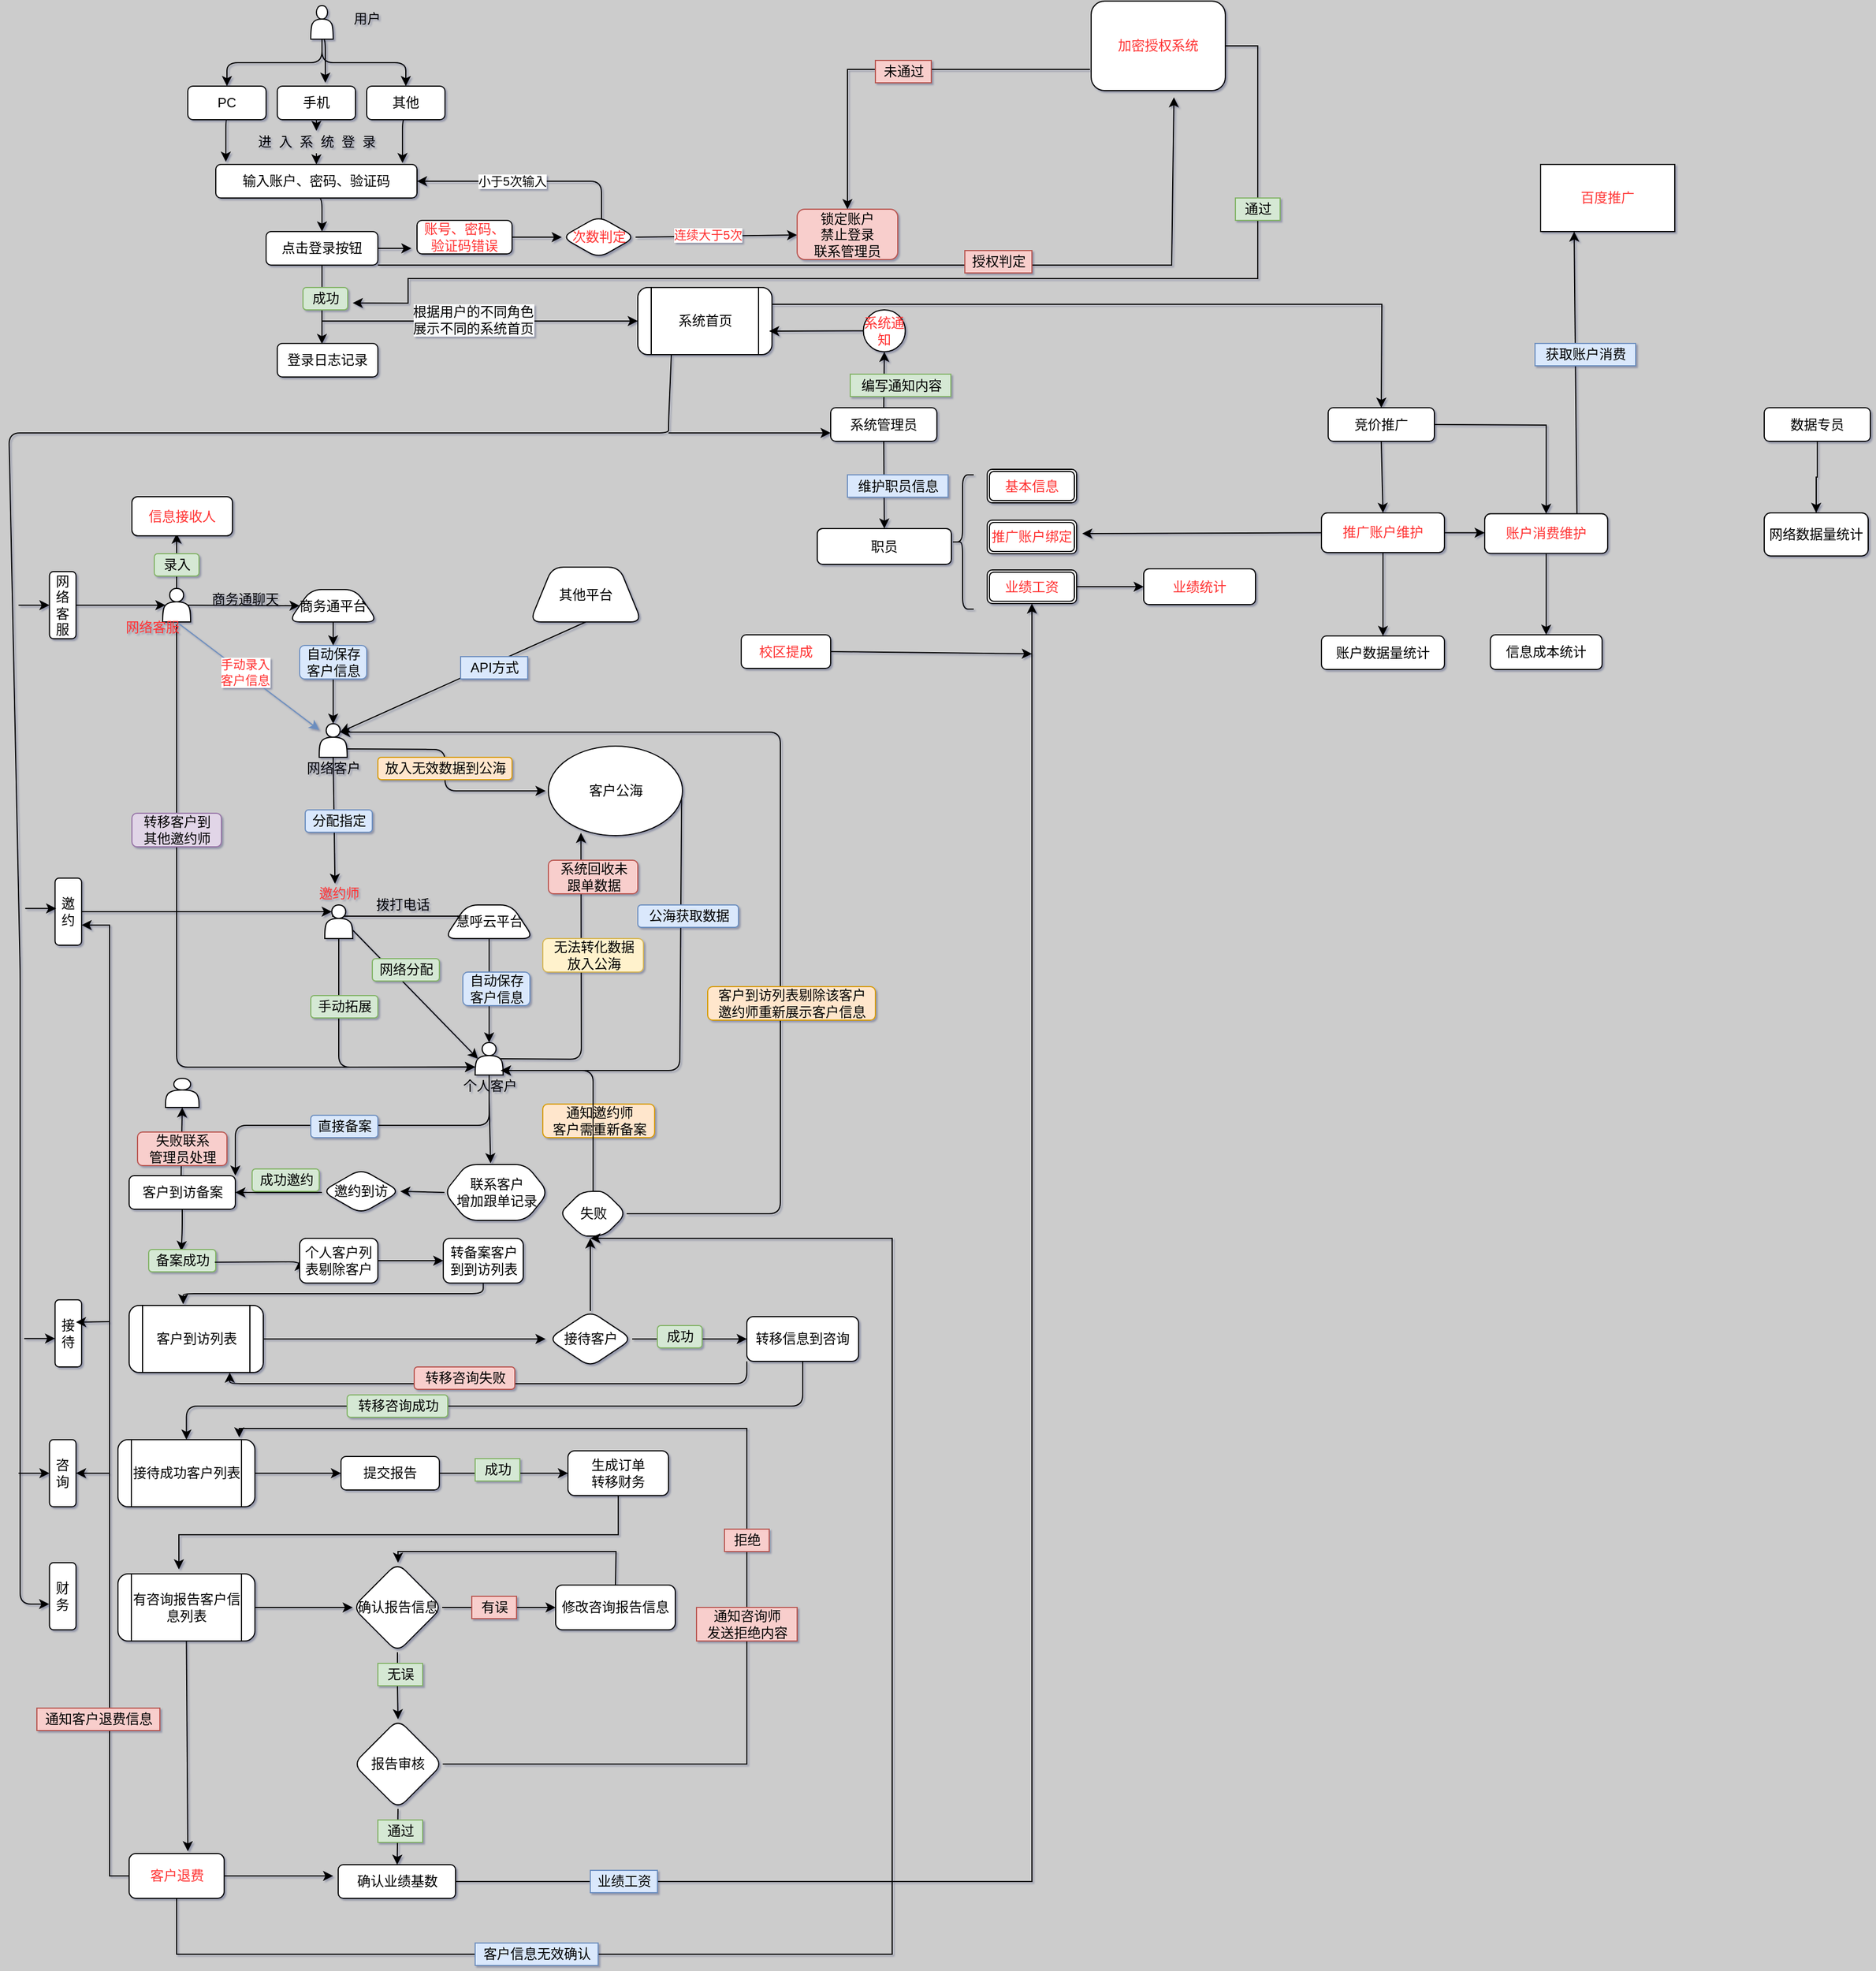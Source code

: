 <mxfile version="14.4.8" type="github">
  <diagram id="YESWJ_fVVs4A_5K_BiSB" name="Page-1">
    <mxGraphModel dx="1673" dy="934" grid="1" gridSize="10" guides="1" tooltips="1" connect="1" arrows="1" fold="1" page="1" pageScale="1" pageWidth="2339" pageHeight="3300" background="#CCCCCC" math="0" shadow="1">
      <root>
        <mxCell id="0" />
        <mxCell id="1" parent="0" />
        <mxCell id="D48idRP4d6Q90apuaHvB-8" style="edgeStyle=orthogonalEdgeStyle;orthogonalLoop=1;jettySize=auto;html=1;exitX=0.5;exitY=1;exitDx=0;exitDy=0;entryX=0.05;entryY=-0.08;entryDx=0;entryDy=0;entryPerimeter=0;" parent="1" source="D48idRP4d6Q90apuaHvB-1" target="D48idRP4d6Q90apuaHvB-5" edge="1">
          <mxGeometry relative="1" as="geometry" />
        </mxCell>
        <mxCell id="D48idRP4d6Q90apuaHvB-1" value="PC" style="whiteSpace=wrap;html=1;rounded=1;" parent="1" vertex="1">
          <mxGeometry x="243" y="265" width="70" height="30" as="geometry" />
        </mxCell>
        <mxCell id="D48idRP4d6Q90apuaHvB-9" style="edgeStyle=orthogonalEdgeStyle;orthogonalLoop=1;jettySize=auto;html=1;exitX=0.5;exitY=1;exitDx=0;exitDy=0;entryX=0.5;entryY=0;entryDx=0;entryDy=0;" parent="1" source="D48idRP4d6Q90apuaHvB-18" target="D48idRP4d6Q90apuaHvB-5" edge="1">
          <mxGeometry relative="1" as="geometry" />
        </mxCell>
        <mxCell id="D48idRP4d6Q90apuaHvB-3" value="手机" style="whiteSpace=wrap;html=1;rounded=1;" parent="1" vertex="1">
          <mxGeometry x="323" y="265" width="70" height="30" as="geometry" />
        </mxCell>
        <mxCell id="D48idRP4d6Q90apuaHvB-10" style="edgeStyle=orthogonalEdgeStyle;orthogonalLoop=1;jettySize=auto;html=1;exitX=0.5;exitY=1;exitDx=0;exitDy=0;entryX=0.928;entryY=-0.04;entryDx=0;entryDy=0;entryPerimeter=0;" parent="1" source="D48idRP4d6Q90apuaHvB-4" target="D48idRP4d6Q90apuaHvB-5" edge="1">
          <mxGeometry relative="1" as="geometry" />
        </mxCell>
        <mxCell id="D48idRP4d6Q90apuaHvB-4" value="其他" style="whiteSpace=wrap;html=1;rounded=1;" parent="1" vertex="1">
          <mxGeometry x="403" y="265" width="70" height="30" as="geometry" />
        </mxCell>
        <mxCell id="D48idRP4d6Q90apuaHvB-21" style="edgeStyle=orthogonalEdgeStyle;orthogonalLoop=1;jettySize=auto;html=1;exitX=0.5;exitY=1;exitDx=0;exitDy=0;entryX=0.5;entryY=0;entryDx=0;entryDy=0;" parent="1" source="D48idRP4d6Q90apuaHvB-5" target="D48idRP4d6Q90apuaHvB-20" edge="1">
          <mxGeometry relative="1" as="geometry" />
        </mxCell>
        <mxCell id="D48idRP4d6Q90apuaHvB-5" value="输入账户、密码、验证码" style="whiteSpace=wrap;html=1;rounded=1;" parent="1" vertex="1">
          <mxGeometry x="268" y="335" width="180" height="30" as="geometry" />
        </mxCell>
        <mxCell id="D48idRP4d6Q90apuaHvB-12" style="edgeStyle=orthogonalEdgeStyle;orthogonalLoop=1;jettySize=auto;html=1;exitX=0.5;exitY=1;exitDx=0;exitDy=0;entryX=0.5;entryY=0;entryDx=0;entryDy=0;" parent="1" source="D48idRP4d6Q90apuaHvB-11" target="D48idRP4d6Q90apuaHvB-1" edge="1">
          <mxGeometry relative="1" as="geometry" />
        </mxCell>
        <mxCell id="D48idRP4d6Q90apuaHvB-13" style="edgeStyle=orthogonalEdgeStyle;orthogonalLoop=1;jettySize=auto;html=1;exitX=0.5;exitY=1;exitDx=0;exitDy=0;entryX=0.614;entryY=-0.1;entryDx=0;entryDy=0;entryPerimeter=0;" parent="1" source="D48idRP4d6Q90apuaHvB-11" target="D48idRP4d6Q90apuaHvB-3" edge="1">
          <mxGeometry relative="1" as="geometry" />
        </mxCell>
        <mxCell id="D48idRP4d6Q90apuaHvB-14" style="edgeStyle=orthogonalEdgeStyle;orthogonalLoop=1;jettySize=auto;html=1;exitX=0.5;exitY=1;exitDx=0;exitDy=0;entryX=0.5;entryY=0;entryDx=0;entryDy=0;" parent="1" source="D48idRP4d6Q90apuaHvB-11" target="D48idRP4d6Q90apuaHvB-4" edge="1">
          <mxGeometry relative="1" as="geometry" />
        </mxCell>
        <mxCell id="D48idRP4d6Q90apuaHvB-11" value="" style="shape=actor;whiteSpace=wrap;html=1;rounded=1;" parent="1" vertex="1">
          <mxGeometry x="353" y="193" width="20" height="30" as="geometry" />
        </mxCell>
        <mxCell id="D48idRP4d6Q90apuaHvB-16" value="用户" style="text;html=1;align=center;verticalAlign=middle;resizable=0;points=[];autosize=1;rounded=1;" parent="1" vertex="1">
          <mxGeometry x="383" y="195" width="40" height="20" as="geometry" />
        </mxCell>
        <mxCell id="D48idRP4d6Q90apuaHvB-18" value="进&amp;nbsp; 入&amp;nbsp; 系&amp;nbsp; 统&amp;nbsp; 登&amp;nbsp; 录" style="text;html=1;align=center;verticalAlign=middle;resizable=0;points=[];autosize=1;rounded=1;" parent="1" vertex="1">
          <mxGeometry x="298" y="305" width="120" height="20" as="geometry" />
        </mxCell>
        <mxCell id="D48idRP4d6Q90apuaHvB-19" style="edgeStyle=orthogonalEdgeStyle;orthogonalLoop=1;jettySize=auto;html=1;exitX=0.5;exitY=1;exitDx=0;exitDy=0;entryX=0.5;entryY=0;entryDx=0;entryDy=0;" parent="1" source="D48idRP4d6Q90apuaHvB-3" target="D48idRP4d6Q90apuaHvB-18" edge="1">
          <mxGeometry relative="1" as="geometry">
            <mxPoint x="358" y="295" as="sourcePoint" />
            <mxPoint x="358" y="335" as="targetPoint" />
          </mxGeometry>
        </mxCell>
        <mxCell id="RMrvw5dMMkh8_IedU6CL-13" style="edgeStyle=orthogonalEdgeStyle;orthogonalLoop=1;jettySize=auto;html=1;exitX=1;exitY=0.5;exitDx=0;exitDy=0;" parent="1" source="D48idRP4d6Q90apuaHvB-20" edge="1">
          <mxGeometry relative="1" as="geometry">
            <mxPoint x="443" y="410" as="targetPoint" />
          </mxGeometry>
        </mxCell>
        <mxCell id="RMrvw5dMMkh8_IedU6CL-25" style="edgeStyle=none;orthogonalLoop=1;jettySize=auto;html=1;exitX=0.5;exitY=1;exitDx=0;exitDy=0;entryX=0.444;entryY=0.017;entryDx=0;entryDy=0;entryPerimeter=0;" parent="1" source="D48idRP4d6Q90apuaHvB-20" target="RMrvw5dMMkh8_IedU6CL-8" edge="1">
          <mxGeometry relative="1" as="geometry" />
        </mxCell>
        <mxCell id="RMrvw5dMMkh8_IedU6CL-39" style="edgeStyle=none;orthogonalLoop=1;jettySize=auto;html=1;entryX=0;entryY=0.5;entryDx=0;entryDy=0;fontColor=#FF3333;" parent="1" target="RMrvw5dMMkh8_IedU6CL-38" edge="1">
          <mxGeometry relative="1" as="geometry">
            <mxPoint x="363" y="475" as="sourcePoint" />
            <Array as="points" />
          </mxGeometry>
        </mxCell>
        <mxCell id="RMrvw5dMMkh8_IedU6CL-41" value="&lt;span style=&quot;color: rgb(0 , 0 , 0) ; font-size: 12px ; background-color: rgb(248 , 249 , 250)&quot;&gt;根据用户的不同角色&lt;/span&gt;&lt;br style=&quot;color: rgb(0 , 0 , 0) ; font-size: 12px ; background-color: rgb(248 , 249 , 250)&quot;&gt;&lt;span style=&quot;color: rgb(0 , 0 , 0) ; font-size: 12px ; background-color: rgb(248 , 249 , 250)&quot;&gt;展示不同的系统首页&lt;/span&gt;" style="edgeLabel;html=1;align=center;verticalAlign=middle;resizable=0;points=[];fontColor=#FF3333;rounded=1;" parent="RMrvw5dMMkh8_IedU6CL-39" vertex="1" connectable="0">
          <mxGeometry x="-0.045" y="1" relative="1" as="geometry">
            <mxPoint as="offset" />
          </mxGeometry>
        </mxCell>
        <mxCell id="47OByKtoj6zuyFMPDQzj-73" style="edgeStyle=none;rounded=0;orthogonalLoop=1;jettySize=auto;html=1;exitX=1;exitY=1;exitDx=0;exitDy=0;fontColor=#FF3333;entryX=0.617;entryY=1.075;entryDx=0;entryDy=0;entryPerimeter=0;" parent="1" source="D48idRP4d6Q90apuaHvB-20" target="47OByKtoj6zuyFMPDQzj-72" edge="1">
          <mxGeometry relative="1" as="geometry">
            <mxPoint x="1125" y="280" as="targetPoint" />
            <Array as="points">
              <mxPoint x="1123" y="425" />
            </Array>
          </mxGeometry>
        </mxCell>
        <mxCell id="D48idRP4d6Q90apuaHvB-20" value="点击登录按钮" style="whiteSpace=wrap;html=1;rounded=1;" parent="1" vertex="1">
          <mxGeometry x="313" y="395" width="100" height="30" as="geometry" />
        </mxCell>
        <mxCell id="RMrvw5dMMkh8_IedU6CL-8" value="登录日志记录" style="whiteSpace=wrap;html=1;rounded=1;" parent="1" vertex="1">
          <mxGeometry x="323" y="495" width="90" height="30" as="geometry" />
        </mxCell>
        <mxCell id="D48idRP4d6Q90apuaHvB-26" value="成功" style="text;html=1;align=center;verticalAlign=middle;resizable=0;points=[];autosize=1;fillColor=#d5e8d4;strokeColor=#82b366;rounded=1;" parent="1" vertex="1">
          <mxGeometry x="346" y="445" width="40" height="20" as="geometry" />
        </mxCell>
        <mxCell id="RMrvw5dMMkh8_IedU6CL-29" style="edgeStyle=none;orthogonalLoop=1;jettySize=auto;html=1;exitX=1;exitY=0.5;exitDx=0;exitDy=0;entryX=0;entryY=0.5;entryDx=0;entryDy=0;" parent="1" source="RMrvw5dMMkh8_IedU6CL-27" target="RMrvw5dMMkh8_IedU6CL-37" edge="1">
          <mxGeometry relative="1" as="geometry">
            <mxPoint x="583" y="410.0" as="targetPoint" />
          </mxGeometry>
        </mxCell>
        <mxCell id="RMrvw5dMMkh8_IedU6CL-27" value="&lt;span style=&quot;color: rgb(255 , 51 , 51)&quot;&gt;账号、密码、&lt;/span&gt;&lt;br style=&quot;color: rgb(255 , 51 , 51)&quot;&gt;&lt;span style=&quot;color: rgb(255 , 51 , 51)&quot;&gt;验证码错误&lt;/span&gt;" style="whiteSpace=wrap;html=1;rounded=1;" parent="1" vertex="1">
          <mxGeometry x="448" y="385" width="85" height="30" as="geometry" />
        </mxCell>
        <mxCell id="RMrvw5dMMkh8_IedU6CL-33" style="edgeStyle=none;orthogonalLoop=1;jettySize=auto;html=1;exitX=1;exitY=0.5;exitDx=0;exitDy=0;" parent="1" source="RMrvw5dMMkh8_IedU6CL-37" target="RMrvw5dMMkh8_IedU6CL-32" edge="1">
          <mxGeometry relative="1" as="geometry">
            <mxPoint x="643" y="410.0" as="sourcePoint" />
          </mxGeometry>
        </mxCell>
        <mxCell id="RMrvw5dMMkh8_IedU6CL-34" value="连续大于5次" style="edgeLabel;html=1;align=center;verticalAlign=middle;resizable=0;points=[];fontColor=#FF3333;rounded=1;" parent="RMrvw5dMMkh8_IedU6CL-33" vertex="1" connectable="0">
          <mxGeometry x="-0.306" y="-1" relative="1" as="geometry">
            <mxPoint x="14.49" y="-2.84" as="offset" />
          </mxGeometry>
        </mxCell>
        <mxCell id="RMrvw5dMMkh8_IedU6CL-35" style="edgeStyle=none;orthogonalLoop=1;jettySize=auto;html=1;exitX=0.5;exitY=0;exitDx=0;exitDy=0;entryX=1;entryY=0.5;entryDx=0;entryDy=0;" parent="1" target="D48idRP4d6Q90apuaHvB-5" edge="1">
          <mxGeometry relative="1" as="geometry">
            <mxPoint x="613" y="390.0" as="sourcePoint" />
            <Array as="points">
              <mxPoint x="613" y="350" />
            </Array>
          </mxGeometry>
        </mxCell>
        <mxCell id="RMrvw5dMMkh8_IedU6CL-36" value="小于5次输入" style="edgeLabel;html=1;align=center;verticalAlign=middle;resizable=0;points=[];rounded=1;" parent="RMrvw5dMMkh8_IedU6CL-35" vertex="1" connectable="0">
          <mxGeometry x="0.35" y="1" relative="1" as="geometry">
            <mxPoint x="18.33" y="-1" as="offset" />
          </mxGeometry>
        </mxCell>
        <mxCell id="RMrvw5dMMkh8_IedU6CL-32" value="锁定账户&lt;br&gt;禁止登录&lt;br&gt;联系管理员" style="whiteSpace=wrap;html=1;fillColor=#f8cecc;strokeColor=#b85450;rounded=1;" parent="1" vertex="1">
          <mxGeometry x="788" y="375" width="90" height="45" as="geometry" />
        </mxCell>
        <mxCell id="RMrvw5dMMkh8_IedU6CL-37" value="次数判定" style="rhombus;whiteSpace=wrap;html=1;fontColor=#FF3333;rounded=1;" parent="1" vertex="1">
          <mxGeometry x="577.5" y="381.25" width="66" height="37.5" as="geometry" />
        </mxCell>
        <mxCell id="RMrvw5dMMkh8_IedU6CL-220" style="edgeStyle=none;orthogonalLoop=1;jettySize=auto;html=1;exitX=0.25;exitY=1;exitDx=0;exitDy=0;fontColor=#000000;entryX=-0.011;entryY=0.617;entryDx=0;entryDy=0;entryPerimeter=0;" parent="1" source="RMrvw5dMMkh8_IedU6CL-38" target="47OByKtoj6zuyFMPDQzj-7" edge="1">
          <mxGeometry relative="1" as="geometry">
            <mxPoint x="92.8" y="1538" as="targetPoint" />
            <Array as="points">
              <mxPoint x="673" y="565" />
              <mxPoint x="673" y="575" />
              <mxPoint x="83" y="575" />
              <mxPoint x="93" y="1055" />
              <mxPoint x="93" y="1295" />
              <mxPoint x="93" y="1415" />
              <mxPoint x="93" y="1498" />
              <mxPoint x="93" y="1622" />
            </Array>
          </mxGeometry>
        </mxCell>
        <mxCell id="47OByKtoj6zuyFMPDQzj-82" style="edgeStyle=none;rounded=0;orthogonalLoop=1;jettySize=auto;html=1;exitX=1;exitY=0.25;exitDx=0;exitDy=0;entryX=0.5;entryY=0;entryDx=0;entryDy=0;fontColor=#FF3333;" parent="1" source="RMrvw5dMMkh8_IedU6CL-38" target="47OByKtoj6zuyFMPDQzj-81" edge="1">
          <mxGeometry relative="1" as="geometry">
            <Array as="points">
              <mxPoint x="1111" y="460" />
              <mxPoint x="1311" y="460" />
            </Array>
          </mxGeometry>
        </mxCell>
        <mxCell id="RMrvw5dMMkh8_IedU6CL-38" value="&lt;font color=&quot;#000000&quot;&gt;系统首页&lt;/font&gt;" style="shape=process;whiteSpace=wrap;html=1;backgroundOutline=1;fontColor=#FF3333;rounded=1;" parent="1" vertex="1">
          <mxGeometry x="645.5" y="445" width="120" height="60" as="geometry" />
        </mxCell>
        <mxCell id="RMrvw5dMMkh8_IedU6CL-47" style="edgeStyle=none;orthogonalLoop=1;jettySize=auto;html=1;exitX=0.9;exitY=0.5;exitDx=0;exitDy=0;entryX=0;entryY=0.5;entryDx=0;entryDy=0;fontColor=#FF3333;exitPerimeter=0;" parent="1" source="RMrvw5dMMkh8_IedU6CL-44" target="RMrvw5dMMkh8_IedU6CL-46" edge="1">
          <mxGeometry relative="1" as="geometry" />
        </mxCell>
        <mxCell id="RMrvw5dMMkh8_IedU6CL-58" style="edgeStyle=none;orthogonalLoop=1;jettySize=auto;html=1;exitX=0.5;exitY=1;exitDx=0;exitDy=0;fontColor=#FF3333;fillColor=#dae8fc;strokeColor=#6c8ebf;" parent="1" source="RMrvw5dMMkh8_IedU6CL-44" target="RMrvw5dMMkh8_IedU6CL-76" edge="1">
          <mxGeometry relative="1" as="geometry">
            <mxPoint x="233" y="743" as="sourcePoint" />
            <mxPoint x="443" y="804.37" as="targetPoint" />
            <Array as="points" />
          </mxGeometry>
        </mxCell>
        <mxCell id="RMrvw5dMMkh8_IedU6CL-59" value="手动录入&lt;br&gt;客户信息" style="edgeLabel;html=1;align=center;verticalAlign=middle;resizable=0;points=[];fontColor=#FF3333;rounded=1;" parent="RMrvw5dMMkh8_IedU6CL-58" vertex="1" connectable="0">
          <mxGeometry x="-0.216" relative="1" as="geometry">
            <mxPoint x="11.21" y="6.67" as="offset" />
          </mxGeometry>
        </mxCell>
        <mxCell id="RMrvw5dMMkh8_IedU6CL-72" style="edgeStyle=none;orthogonalLoop=1;jettySize=auto;html=1;exitX=0.5;exitY=0;exitDx=0;exitDy=0;fontColor=#000000;" parent="1" source="RMrvw5dMMkh8_IedU6CL-44" edge="1">
          <mxGeometry relative="1" as="geometry">
            <mxPoint x="233" y="665" as="targetPoint" />
          </mxGeometry>
        </mxCell>
        <mxCell id="RMrvw5dMMkh8_IedU6CL-174" style="edgeStyle=elbowEdgeStyle;orthogonalLoop=1;jettySize=auto;elbow=vertical;html=1;entryX=0;entryY=0.75;entryDx=0;entryDy=0;fontColor=#000000;" parent="1" target="RMrvw5dMMkh8_IedU6CL-80" edge="1">
          <mxGeometry relative="1" as="geometry">
            <mxPoint x="233" y="746" as="sourcePoint" />
            <Array as="points">
              <mxPoint x="403" y="1142" />
              <mxPoint x="233" y="1015" />
            </Array>
          </mxGeometry>
        </mxCell>
        <mxCell id="RMrvw5dMMkh8_IedU6CL-44" value="" style="shape=actor;whiteSpace=wrap;html=1;fontColor=#FF3333;rounded=1;" parent="1" vertex="1">
          <mxGeometry x="220.5" y="714" width="25" height="30" as="geometry" />
        </mxCell>
        <mxCell id="RMrvw5dMMkh8_IedU6CL-45" value="网络客服" style="text;html=1;align=center;verticalAlign=middle;resizable=0;points=[];autosize=1;fontColor=#FF3333;rounded=1;" parent="1" vertex="1">
          <mxGeometry x="180.5" y="739" width="60" height="20" as="geometry" />
        </mxCell>
        <mxCell id="RMrvw5dMMkh8_IedU6CL-78" style="edgeStyle=none;orthogonalLoop=1;jettySize=auto;html=1;exitX=0.5;exitY=1;exitDx=0;exitDy=0;entryX=0.5;entryY=0;entryDx=0;entryDy=0;fontColor=#000000;" parent="1" source="RMrvw5dMMkh8_IedU6CL-54" target="RMrvw5dMMkh8_IedU6CL-76" edge="1">
          <mxGeometry relative="1" as="geometry" />
        </mxCell>
        <mxCell id="RMrvw5dMMkh8_IedU6CL-46" value="&lt;font color=&quot;#000000&quot;&gt;商务通平台&lt;/font&gt;" style="shape=trapezoid;perimeter=trapezoidPerimeter;whiteSpace=wrap;html=1;fixedSize=1;fontColor=#FF3333;rounded=1;" parent="1" vertex="1">
          <mxGeometry x="333" y="715" width="80" height="29" as="geometry" />
        </mxCell>
        <mxCell id="RMrvw5dMMkh8_IedU6CL-48" value="&lt;font color=&quot;#000000&quot;&gt;商务通聊天&lt;/font&gt;" style="text;html=1;align=center;verticalAlign=middle;resizable=0;points=[];autosize=1;fontColor=#FF3333;rounded=1;" parent="1" vertex="1">
          <mxGeometry x="254" y="714" width="80" height="20" as="geometry" />
        </mxCell>
        <mxCell id="RMrvw5dMMkh8_IedU6CL-61" value="信息接收人" style="whiteSpace=wrap;html=1;fontColor=#FF3333;rounded=1;" parent="1" vertex="1">
          <mxGeometry x="193" y="632" width="90" height="35" as="geometry" />
        </mxCell>
        <mxCell id="RMrvw5dMMkh8_IedU6CL-68" style="edgeStyle=none;orthogonalLoop=1;jettySize=auto;html=1;entryX=1;entryY=0.25;entryDx=0;entryDy=0;fontColor=#FF3333;" parent="1" target="RMrvw5dMMkh8_IedU6CL-67" edge="1">
          <mxGeometry relative="1" as="geometry">
            <mxPoint x="372" y="1007" as="sourcePoint" />
          </mxGeometry>
        </mxCell>
        <mxCell id="RMrvw5dMMkh8_IedU6CL-82" style="edgeStyle=none;orthogonalLoop=1;jettySize=auto;html=1;exitX=0.5;exitY=1;exitDx=0;exitDy=0;fontColor=#000000;entryX=0;entryY=0.75;entryDx=0;entryDy=0;" parent="1" source="RMrvw5dMMkh8_IedU6CL-64" target="RMrvw5dMMkh8_IedU6CL-80" edge="1">
          <mxGeometry relative="1" as="geometry">
            <mxPoint x="493" y="1142" as="targetPoint" />
            <Array as="points">
              <mxPoint x="378" y="1142" />
            </Array>
          </mxGeometry>
        </mxCell>
        <mxCell id="RMrvw5dMMkh8_IedU6CL-88" style="edgeStyle=none;orthogonalLoop=1;jettySize=auto;html=1;exitX=1;exitY=0.75;exitDx=0;exitDy=0;entryX=0.1;entryY=0.5;entryDx=0;entryDy=0;entryPerimeter=0;fontColor=#000000;" parent="1" source="RMrvw5dMMkh8_IedU6CL-64" target="RMrvw5dMMkh8_IedU6CL-80" edge="1">
          <mxGeometry relative="1" as="geometry" />
        </mxCell>
        <mxCell id="RMrvw5dMMkh8_IedU6CL-64" value="" style="shape=actor;whiteSpace=wrap;html=1;fontColor=#FF3333;rounded=1;" parent="1" vertex="1">
          <mxGeometry x="365.5" y="997" width="25" height="30" as="geometry" />
        </mxCell>
        <mxCell id="RMrvw5dMMkh8_IedU6CL-65" value="邀约师" style="text;html=1;align=center;verticalAlign=middle;resizable=0;points=[];autosize=1;fontColor=#FF3333;rounded=1;" parent="1" vertex="1">
          <mxGeometry x="353" y="977" width="50" height="20" as="geometry" />
        </mxCell>
        <mxCell id="RMrvw5dMMkh8_IedU6CL-178" style="edgeStyle=elbowEdgeStyle;orthogonalLoop=1;jettySize=auto;elbow=vertical;html=1;exitX=0.5;exitY=1;exitDx=0;exitDy=0;entryX=0.5;entryY=0;entryDx=0;entryDy=0;fontColor=#000000;" parent="1" source="RMrvw5dMMkh8_IedU6CL-67" target="RMrvw5dMMkh8_IedU6CL-80" edge="1">
          <mxGeometry relative="1" as="geometry" />
        </mxCell>
        <mxCell id="RMrvw5dMMkh8_IedU6CL-67" value="&lt;font color=&quot;#000000&quot;&gt;慧呼云平台&lt;/font&gt;" style="shape=trapezoid;perimeter=trapezoidPerimeter;whiteSpace=wrap;html=1;fixedSize=1;fontColor=#FF3333;rounded=1;" parent="1" vertex="1">
          <mxGeometry x="472.5" y="997" width="80" height="30" as="geometry" />
        </mxCell>
        <mxCell id="RMrvw5dMMkh8_IedU6CL-69" value="拨打电话" style="text;html=1;align=center;verticalAlign=middle;resizable=0;points=[];autosize=1;rounded=1;" parent="1" vertex="1">
          <mxGeometry x="404.5" y="987" width="60" height="20" as="geometry" />
        </mxCell>
        <mxCell id="RMrvw5dMMkh8_IedU6CL-73" value="录入" style="text;html=1;align=center;verticalAlign=middle;resizable=0;points=[];autosize=1;fillColor=#d5e8d4;strokeColor=#82b366;rounded=1;" parent="1" vertex="1">
          <mxGeometry x="213" y="683" width="40" height="20" as="geometry" />
        </mxCell>
        <mxCell id="RMrvw5dMMkh8_IedU6CL-75" value="手动拓展" style="text;html=1;align=center;verticalAlign=middle;resizable=0;points=[];autosize=1;fillColor=#d5e8d4;strokeColor=#82b366;rounded=1;" parent="1" vertex="1">
          <mxGeometry x="353" y="1078" width="60" height="20" as="geometry" />
        </mxCell>
        <mxCell id="RMrvw5dMMkh8_IedU6CL-110" style="edgeStyle=none;orthogonalLoop=1;jettySize=auto;html=1;exitX=0.5;exitY=1;exitDx=0;exitDy=0;entryX=0.433;entryY=0.05;entryDx=0;entryDy=0;entryPerimeter=0;fontColor=#000000;" parent="1" source="RMrvw5dMMkh8_IedU6CL-76" target="RMrvw5dMMkh8_IedU6CL-65" edge="1">
          <mxGeometry relative="1" as="geometry" />
        </mxCell>
        <mxCell id="RMrvw5dMMkh8_IedU6CL-150" style="edgeStyle=none;orthogonalLoop=1;jettySize=auto;html=1;exitX=1;exitY=0.75;exitDx=0;exitDy=0;fontColor=#000000;" parent="1" source="RMrvw5dMMkh8_IedU6CL-76" edge="1">
          <mxGeometry relative="1" as="geometry">
            <mxPoint x="563" y="895" as="targetPoint" />
            <Array as="points">
              <mxPoint x="473" y="858" />
              <mxPoint x="473" y="895" />
            </Array>
          </mxGeometry>
        </mxCell>
        <mxCell id="RMrvw5dMMkh8_IedU6CL-76" value="" style="shape=actor;whiteSpace=wrap;html=1;fontColor=#FF3333;rounded=1;" parent="1" vertex="1">
          <mxGeometry x="360.5" y="835" width="25" height="30" as="geometry" />
        </mxCell>
        <mxCell id="RMrvw5dMMkh8_IedU6CL-54" value="自动保存&lt;br&gt;客户信息" style="text;html=1;align=center;verticalAlign=middle;resizable=0;points=[];autosize=1;fillColor=#dae8fc;strokeColor=#6c8ebf;rounded=1;" parent="1" vertex="1">
          <mxGeometry x="343" y="765" width="60" height="30" as="geometry" />
        </mxCell>
        <mxCell id="RMrvw5dMMkh8_IedU6CL-79" style="edgeStyle=none;orthogonalLoop=1;jettySize=auto;html=1;exitX=0.5;exitY=1;exitDx=0;exitDy=0;entryX=0.5;entryY=0;entryDx=0;entryDy=0;fontColor=#000000;" parent="1" source="RMrvw5dMMkh8_IedU6CL-46" target="RMrvw5dMMkh8_IedU6CL-54" edge="1">
          <mxGeometry relative="1" as="geometry">
            <mxPoint x="373" y="744" as="sourcePoint" />
            <mxPoint x="373" y="835" as="targetPoint" />
          </mxGeometry>
        </mxCell>
        <mxCell id="RMrvw5dMMkh8_IedU6CL-101" style="edgeStyle=none;orthogonalLoop=1;jettySize=auto;html=1;exitX=0.9;exitY=0.5;exitDx=0;exitDy=0;entryX=0.243;entryY=0.969;entryDx=0;entryDy=0;fontColor=#000000;entryPerimeter=0;exitPerimeter=0;" parent="1" source="RMrvw5dMMkh8_IedU6CL-80" target="RMrvw5dMMkh8_IedU6CL-95" edge="1">
          <mxGeometry relative="1" as="geometry">
            <Array as="points">
              <mxPoint x="595" y="1135" />
            </Array>
          </mxGeometry>
        </mxCell>
        <mxCell id="RMrvw5dMMkh8_IedU6CL-105" style="edgeStyle=none;orthogonalLoop=1;jettySize=auto;html=1;exitX=0.5;exitY=1;exitDx=0;exitDy=0;entryX=0.444;entryY=-0.023;entryDx=0;entryDy=0;entryPerimeter=0;fontColor=#000000;" parent="1" source="RMrvw5dMMkh8_IedU6CL-84" target="RMrvw5dMMkh8_IedU6CL-104" edge="1">
          <mxGeometry relative="1" as="geometry" />
        </mxCell>
        <mxCell id="RMrvw5dMMkh8_IedU6CL-186" style="edgeStyle=elbowEdgeStyle;orthogonalLoop=1;jettySize=auto;elbow=vertical;html=1;exitX=0.5;exitY=1;exitDx=0;exitDy=0;entryX=1;entryY=0;entryDx=0;entryDy=0;fontColor=#000000;" parent="1" source="RMrvw5dMMkh8_IedU6CL-80" target="RMrvw5dMMkh8_IedU6CL-141" edge="1">
          <mxGeometry relative="1" as="geometry" />
        </mxCell>
        <mxCell id="RMrvw5dMMkh8_IedU6CL-80" value="" style="shape=actor;whiteSpace=wrap;html=1;fontColor=#FF3333;rounded=1;" parent="1" vertex="1">
          <mxGeometry x="500" y="1120" width="25" height="29" as="geometry" />
        </mxCell>
        <mxCell id="RMrvw5dMMkh8_IedU6CL-85" value="网络客户" style="text;html=1;align=center;verticalAlign=middle;resizable=0;points=[];autosize=1;fontColor=#000000;rounded=1;" parent="1" vertex="1">
          <mxGeometry x="343" y="865" width="60" height="20" as="geometry" />
        </mxCell>
        <mxCell id="RMrvw5dMMkh8_IedU6CL-92" value="分配指定" style="text;html=1;align=center;verticalAlign=middle;resizable=0;points=[];autosize=1;fillColor=#dae8fc;strokeColor=#6c8ebf;rounded=1;" parent="1" vertex="1">
          <mxGeometry x="348" y="912" width="60" height="20" as="geometry" />
        </mxCell>
        <mxCell id="RMrvw5dMMkh8_IedU6CL-134" style="edgeStyle=none;orthogonalLoop=1;jettySize=auto;html=1;exitX=0.993;exitY=0.594;exitDx=0;exitDy=0;fontColor=#000000;exitPerimeter=0;" parent="1" source="RMrvw5dMMkh8_IedU6CL-95" edge="1">
          <mxGeometry relative="1" as="geometry">
            <mxPoint x="523" y="1145" as="targetPoint" />
            <Array as="points">
              <mxPoint x="683" y="1145" />
            </Array>
          </mxGeometry>
        </mxCell>
        <mxCell id="RMrvw5dMMkh8_IedU6CL-95" value="客户公海" style="ellipse;whiteSpace=wrap;html=1;fontColor=#000000;rounded=1;" parent="1" vertex="1">
          <mxGeometry x="565.5" y="855" width="120" height="80" as="geometry" />
        </mxCell>
        <mxCell id="RMrvw5dMMkh8_IedU6CL-97" value="公海获取数据" style="text;html=1;align=center;verticalAlign=middle;resizable=0;points=[];autosize=1;fillColor=#dae8fc;strokeColor=#6c8ebf;rounded=1;" parent="1" vertex="1">
          <mxGeometry x="645.5" y="997" width="90" height="20" as="geometry" />
        </mxCell>
        <mxCell id="RMrvw5dMMkh8_IedU6CL-99" value="无法转化数据&lt;br&gt;放入公海" style="text;html=1;align=center;verticalAlign=middle;resizable=0;points=[];autosize=1;fillColor=#fff2cc;strokeColor=#d6b656;rounded=1;" parent="1" vertex="1">
          <mxGeometry x="560.5" y="1027" width="90" height="30" as="geometry" />
        </mxCell>
        <mxCell id="RMrvw5dMMkh8_IedU6CL-102" value="系统回收未&lt;br&gt;跟单数据" style="text;html=1;align=center;verticalAlign=middle;resizable=0;points=[];autosize=1;fillColor=#f8cecc;strokeColor=#b85450;rounded=1;" parent="1" vertex="1">
          <mxGeometry x="565.5" y="957" width="80" height="30" as="geometry" />
        </mxCell>
        <mxCell id="RMrvw5dMMkh8_IedU6CL-140" style="edgeStyle=none;orthogonalLoop=1;jettySize=auto;html=1;exitX=0;exitY=0.5;exitDx=0;exitDy=0;entryX=1;entryY=0.5;entryDx=0;entryDy=0;fontColor=#000000;" parent="1" source="RMrvw5dMMkh8_IedU6CL-104" target="RMrvw5dMMkh8_IedU6CL-139" edge="1">
          <mxGeometry relative="1" as="geometry" />
        </mxCell>
        <mxCell id="RMrvw5dMMkh8_IedU6CL-104" value="联系客户&lt;br&gt;增加跟单记录" style="shape=hexagon;perimeter=hexagonPerimeter2;whiteSpace=wrap;html=1;fixedSize=1;fontColor=#000000;rounded=1;" parent="1" vertex="1">
          <mxGeometry x="472.5" y="1229" width="93" height="50" as="geometry" />
        </mxCell>
        <mxCell id="RMrvw5dMMkh8_IedU6CL-84" value="个人客户" style="text;html=1;align=center;verticalAlign=middle;resizable=0;points=[];autosize=1;fontColor=#000000;rounded=1;" parent="1" vertex="1">
          <mxGeometry x="482.5" y="1149" width="60" height="20" as="geometry" />
        </mxCell>
        <mxCell id="RMrvw5dMMkh8_IedU6CL-143" style="edgeStyle=none;orthogonalLoop=1;jettySize=auto;html=1;entryX=1;entryY=0.5;entryDx=0;entryDy=0;fontColor=#000000;" parent="1" target="RMrvw5dMMkh8_IedU6CL-141" edge="1">
          <mxGeometry relative="1" as="geometry">
            <mxPoint x="363" y="1254" as="sourcePoint" />
          </mxGeometry>
        </mxCell>
        <mxCell id="RMrvw5dMMkh8_IedU6CL-139" value="&lt;span&gt;邀约到访&lt;/span&gt;" style="rhombus;whiteSpace=wrap;html=1;fontColor=#000000;rounded=1;" parent="1" vertex="1">
          <mxGeometry x="363" y="1233" width="70" height="40" as="geometry" />
        </mxCell>
        <mxCell id="RMrvw5dMMkh8_IedU6CL-157" style="edgeStyle=none;orthogonalLoop=1;jettySize=auto;html=1;exitX=0.5;exitY=0;exitDx=0;exitDy=0;fontColor=#000000;entryX=0.5;entryY=1;entryDx=0;entryDy=0;" parent="1" target="RMrvw5dMMkh8_IedU6CL-156" edge="1">
          <mxGeometry relative="1" as="geometry">
            <mxPoint x="237" y="1239" as="sourcePoint" />
            <mxPoint x="240" y="1195" as="targetPoint" />
          </mxGeometry>
        </mxCell>
        <mxCell id="RMrvw5dMMkh8_IedU6CL-195" style="edgeStyle=elbowEdgeStyle;orthogonalLoop=1;jettySize=auto;elbow=vertical;html=1;exitX=0.5;exitY=1;exitDx=0;exitDy=0;entryX=0.486;entryY=0.067;entryDx=0;entryDy=0;entryPerimeter=0;fontColor=#000000;" parent="1" source="RMrvw5dMMkh8_IedU6CL-141" target="RMrvw5dMMkh8_IedU6CL-148" edge="1">
          <mxGeometry relative="1" as="geometry" />
        </mxCell>
        <mxCell id="RMrvw5dMMkh8_IedU6CL-141" value="客户到访备案" style="whiteSpace=wrap;html=1;fontColor=#000000;rounded=1;" parent="1" vertex="1">
          <mxGeometry x="190.5" y="1239" width="95" height="30" as="geometry" />
        </mxCell>
        <mxCell id="RMrvw5dMMkh8_IedU6CL-144" value="成功邀约" style="text;html=1;align=center;verticalAlign=middle;resizable=0;points=[];autosize=1;fillColor=#d5e8d4;strokeColor=#82b366;rounded=1;" parent="1" vertex="1">
          <mxGeometry x="300.5" y="1233" width="60" height="20" as="geometry" />
        </mxCell>
        <mxCell id="RMrvw5dMMkh8_IedU6CL-161" style="edgeStyle=none;orthogonalLoop=1;jettySize=auto;html=1;exitX=1;exitY=0.5;exitDx=0;exitDy=0;fontColor=#000000;" parent="1" source="RMrvw5dMMkh8_IedU6CL-146" edge="1">
          <mxGeometry relative="1" as="geometry">
            <mxPoint x="563" y="1385" as="targetPoint" />
          </mxGeometry>
        </mxCell>
        <mxCell id="RMrvw5dMMkh8_IedU6CL-146" value="客户到访列表" style="shape=process;whiteSpace=wrap;html=1;backgroundOutline=1;fontColor=#000000;rounded=1;" parent="1" vertex="1">
          <mxGeometry x="190.5" y="1355" width="120" height="60" as="geometry" />
        </mxCell>
        <mxCell id="RMrvw5dMMkh8_IedU6CL-148" value="备案成功" style="text;html=1;align=center;verticalAlign=middle;resizable=0;points=[];autosize=1;fillColor=#d5e8d4;strokeColor=#82b366;rounded=1;" parent="1" vertex="1">
          <mxGeometry x="208" y="1305" width="60" height="20" as="geometry" />
        </mxCell>
        <mxCell id="RMrvw5dMMkh8_IedU6CL-151" value="放入无效数据到公海" style="text;html=1;align=center;verticalAlign=middle;resizable=0;points=[];autosize=1;fillColor=#ffe6cc;strokeColor=#d79b00;rounded=1;" parent="1" vertex="1">
          <mxGeometry x="413" y="865" width="120" height="20" as="geometry" />
        </mxCell>
        <mxCell id="RMrvw5dMMkh8_IedU6CL-153" value="转移客户到&lt;br&gt;其他邀约师" style="text;html=1;align=center;verticalAlign=middle;resizable=0;points=[];autosize=1;fillColor=#e1d5e7;strokeColor=#9673a6;rounded=1;" parent="1" vertex="1">
          <mxGeometry x="193" y="915" width="80" height="30" as="geometry" />
        </mxCell>
        <mxCell id="RMrvw5dMMkh8_IedU6CL-156" value="" style="shape=actor;whiteSpace=wrap;html=1;fontColor=#000000;rounded=1;" parent="1" vertex="1">
          <mxGeometry x="223" y="1152" width="30" height="26" as="geometry" />
        </mxCell>
        <mxCell id="RMrvw5dMMkh8_IedU6CL-159" value="失败联系&lt;br&gt;管理员处理" style="text;html=1;align=center;verticalAlign=middle;resizable=0;points=[];autosize=1;fillColor=#f8cecc;strokeColor=#b85450;rounded=1;" parent="1" vertex="1">
          <mxGeometry x="198" y="1200" width="80" height="30" as="geometry" />
        </mxCell>
        <mxCell id="RMrvw5dMMkh8_IedU6CL-163" style="edgeStyle=none;orthogonalLoop=1;jettySize=auto;html=1;exitX=1;exitY=0.5;exitDx=0;exitDy=0;entryX=0;entryY=0.5;entryDx=0;entryDy=0;fontColor=#000000;" parent="1" source="RMrvw5dMMkh8_IedU6CL-160" target="RMrvw5dMMkh8_IedU6CL-162" edge="1">
          <mxGeometry relative="1" as="geometry" />
        </mxCell>
        <mxCell id="RMrvw5dMMkh8_IedU6CL-197" style="edgeStyle=elbowEdgeStyle;orthogonalLoop=1;jettySize=auto;elbow=vertical;html=1;exitX=0.5;exitY=0;exitDx=0;exitDy=0;fontColor=#000000;" parent="1" source="RMrvw5dMMkh8_IedU6CL-160" edge="1">
          <mxGeometry relative="1" as="geometry">
            <mxPoint x="603" y="1295" as="targetPoint" />
            <Array as="points">
              <mxPoint x="603" y="1325" />
              <mxPoint x="603" y="1295" />
            </Array>
          </mxGeometry>
        </mxCell>
        <mxCell id="RMrvw5dMMkh8_IedU6CL-160" value="接待客户" style="rhombus;whiteSpace=wrap;html=1;fontColor=#000000;rounded=1;" parent="1" vertex="1">
          <mxGeometry x="565.5" y="1360" width="75" height="50" as="geometry" />
        </mxCell>
        <mxCell id="RMrvw5dMMkh8_IedU6CL-202" style="edgeStyle=elbowEdgeStyle;orthogonalLoop=1;jettySize=auto;elbow=vertical;html=1;exitX=0.5;exitY=1;exitDx=0;exitDy=0;entryX=0.5;entryY=0;entryDx=0;entryDy=0;fontColor=#000000;" parent="1" source="RMrvw5dMMkh8_IedU6CL-162" target="RMrvw5dMMkh8_IedU6CL-169" edge="1">
          <mxGeometry relative="1" as="geometry">
            <Array as="points">
              <mxPoint x="593" y="1445" />
            </Array>
          </mxGeometry>
        </mxCell>
        <mxCell id="RMrvw5dMMkh8_IedU6CL-204" style="edgeStyle=elbowEdgeStyle;orthogonalLoop=1;jettySize=auto;elbow=vertical;html=1;exitX=0;exitY=1;exitDx=0;exitDy=0;entryX=0.75;entryY=1;entryDx=0;entryDy=0;fontColor=#000000;" parent="1" source="RMrvw5dMMkh8_IedU6CL-162" target="RMrvw5dMMkh8_IedU6CL-146" edge="1">
          <mxGeometry relative="1" as="geometry">
            <Array as="points">
              <mxPoint x="533" y="1425" />
              <mxPoint x="533" y="1425" />
              <mxPoint x="293" y="1415" />
              <mxPoint x="563" y="1425" />
              <mxPoint x="523" y="1415" />
            </Array>
          </mxGeometry>
        </mxCell>
        <mxCell id="RMrvw5dMMkh8_IedU6CL-162" value="转移信息到咨询" style="whiteSpace=wrap;html=1;fontColor=#000000;rounded=1;" parent="1" vertex="1">
          <mxGeometry x="743" y="1365" width="100" height="40" as="geometry" />
        </mxCell>
        <mxCell id="RMrvw5dMMkh8_IedU6CL-165" value="成功" style="text;html=1;align=center;verticalAlign=middle;resizable=0;points=[];autosize=1;rounded=1;fillColor=#d5e8d4;strokeColor=#82b366;" parent="1" vertex="1">
          <mxGeometry x="663" y="1373" width="40" height="20" as="geometry" />
        </mxCell>
        <mxCell id="RMrvw5dMMkh8_IedU6CL-168" value="通知邀约师&lt;br&gt;客户需重新备案" style="text;html=1;align=center;verticalAlign=middle;resizable=0;points=[];autosize=1;fillColor=#ffe6cc;strokeColor=#d79b00;rounded=1;" parent="1" vertex="1">
          <mxGeometry x="560.5" y="1175" width="100" height="30" as="geometry" />
        </mxCell>
        <mxCell id="47OByKtoj6zuyFMPDQzj-3" style="edgeStyle=orthogonalEdgeStyle;rounded=0;orthogonalLoop=1;jettySize=auto;html=1;exitX=1;exitY=0.5;exitDx=0;exitDy=0;entryX=0;entryY=0.5;entryDx=0;entryDy=0;" parent="1" source="RMrvw5dMMkh8_IedU6CL-169" target="47OByKtoj6zuyFMPDQzj-2" edge="1">
          <mxGeometry relative="1" as="geometry" />
        </mxCell>
        <mxCell id="RMrvw5dMMkh8_IedU6CL-169" value="接待成功客户列表" style="shape=process;whiteSpace=wrap;html=1;backgroundOutline=1;fontColor=#000000;rounded=1;" parent="1" vertex="1">
          <mxGeometry x="180.5" y="1475" width="122.5" height="60" as="geometry" />
        </mxCell>
        <mxCell id="RMrvw5dMMkh8_IedU6CL-177" value="自动保存&lt;br&gt;客户信息" style="text;html=1;align=center;verticalAlign=middle;resizable=0;points=[];autosize=1;fillColor=#dae8fc;strokeColor=#6c8ebf;rounded=1;" parent="1" vertex="1">
          <mxGeometry x="489" y="1057" width="60" height="30" as="geometry" />
        </mxCell>
        <mxCell id="RMrvw5dMMkh8_IedU6CL-180" value="网络分配" style="text;html=1;align=center;verticalAlign=middle;resizable=0;points=[];autosize=1;fillColor=#d5e8d4;strokeColor=#82b366;rounded=1;" parent="1" vertex="1">
          <mxGeometry x="408" y="1045" width="60" height="20" as="geometry" />
        </mxCell>
        <mxCell id="RMrvw5dMMkh8_IedU6CL-187" value="直接备案" style="text;html=1;align=center;verticalAlign=middle;resizable=0;points=[];autosize=1;fillColor=#dae8fc;strokeColor=#6c8ebf;rounded=1;" parent="1" vertex="1">
          <mxGeometry x="353" y="1185" width="60" height="20" as="geometry" />
        </mxCell>
        <mxCell id="RMrvw5dMMkh8_IedU6CL-191" style="edgeStyle=elbowEdgeStyle;orthogonalLoop=1;jettySize=auto;elbow=vertical;html=1;exitX=0.986;exitY=0.567;exitDx=0;exitDy=0;entryX=0;entryY=0.5;entryDx=0;entryDy=0;fontColor=#000000;exitPerimeter=0;" parent="1" source="RMrvw5dMMkh8_IedU6CL-148" target="RMrvw5dMMkh8_IedU6CL-190" edge="1">
          <mxGeometry relative="1" as="geometry">
            <Array as="points">
              <mxPoint x="313" y="1316" />
            </Array>
          </mxGeometry>
        </mxCell>
        <mxCell id="RMrvw5dMMkh8_IedU6CL-193" style="edgeStyle=elbowEdgeStyle;orthogonalLoop=1;jettySize=auto;elbow=vertical;html=1;exitX=1;exitY=0.5;exitDx=0;exitDy=0;entryX=0;entryY=0.5;entryDx=0;entryDy=0;fontColor=#000000;" parent="1" source="RMrvw5dMMkh8_IedU6CL-190" target="RMrvw5dMMkh8_IedU6CL-192" edge="1">
          <mxGeometry relative="1" as="geometry" />
        </mxCell>
        <mxCell id="RMrvw5dMMkh8_IedU6CL-190" value="个人客户列表剔除客户" style="whiteSpace=wrap;html=1;fontColor=#000000;rounded=1;" parent="1" vertex="1">
          <mxGeometry x="343" y="1295" width="70" height="40" as="geometry" />
        </mxCell>
        <mxCell id="RMrvw5dMMkh8_IedU6CL-194" style="edgeStyle=elbowEdgeStyle;orthogonalLoop=1;jettySize=auto;elbow=vertical;html=1;exitX=0.5;exitY=1;exitDx=0;exitDy=0;entryX=0.403;entryY=-0.019;entryDx=0;entryDy=0;entryPerimeter=0;fontColor=#000000;" parent="1" source="RMrvw5dMMkh8_IedU6CL-192" target="RMrvw5dMMkh8_IedU6CL-146" edge="1">
          <mxGeometry relative="1" as="geometry" />
        </mxCell>
        <mxCell id="RMrvw5dMMkh8_IedU6CL-192" value="转备案客户到到访列表" style="whiteSpace=wrap;html=1;fontColor=#000000;rounded=1;" parent="1" vertex="1">
          <mxGeometry x="471.5" y="1295" width="71.5" height="40" as="geometry" />
        </mxCell>
        <mxCell id="RMrvw5dMMkh8_IedU6CL-199" style="edgeStyle=elbowEdgeStyle;orthogonalLoop=1;jettySize=auto;elbow=vertical;html=1;exitX=0.5;exitY=0;exitDx=0;exitDy=0;fontColor=#000000;" parent="1" source="RMrvw5dMMkh8_IedU6CL-196" edge="1">
          <mxGeometry relative="1" as="geometry">
            <mxPoint x="523" y="1145" as="targetPoint" />
            <Array as="points">
              <mxPoint x="593" y="1145" />
            </Array>
          </mxGeometry>
        </mxCell>
        <mxCell id="RMrvw5dMMkh8_IedU6CL-200" style="edgeStyle=elbowEdgeStyle;orthogonalLoop=1;jettySize=auto;elbow=vertical;html=1;exitX=1;exitY=0.5;exitDx=0;exitDy=0;entryX=0.75;entryY=0.25;entryDx=0;entryDy=0;entryPerimeter=0;fontColor=#000000;" parent="1" source="RMrvw5dMMkh8_IedU6CL-196" target="RMrvw5dMMkh8_IedU6CL-76" edge="1">
          <mxGeometry relative="1" as="geometry">
            <Array as="points">
              <mxPoint x="773" y="885" />
              <mxPoint x="703" y="795" />
              <mxPoint x="763" y="875" />
              <mxPoint x="733" y="815" />
              <mxPoint x="753" y="795" />
            </Array>
          </mxGeometry>
        </mxCell>
        <mxCell id="RMrvw5dMMkh8_IedU6CL-196" value="失败" style="shape=hexagon;perimeter=hexagonPerimeter2;whiteSpace=wrap;html=1;fixedSize=1;fontColor=#000000;rounded=1;" parent="1" vertex="1">
          <mxGeometry x="575.5" y="1253" width="60" height="40" as="geometry" />
        </mxCell>
        <mxCell id="RMrvw5dMMkh8_IedU6CL-201" value="客户到访列表剔除该客户&lt;br&gt;邀约师重新展示客户信息" style="text;html=1;align=center;verticalAlign=middle;resizable=0;points=[];autosize=1;fillColor=#ffe6cc;strokeColor=#d79b00;rounded=1;" parent="1" vertex="1">
          <mxGeometry x="708" y="1070" width="150" height="30" as="geometry" />
        </mxCell>
        <mxCell id="RMrvw5dMMkh8_IedU6CL-203" value="转移咨询成功" style="text;html=1;align=center;verticalAlign=middle;resizable=0;points=[];autosize=1;fillColor=#d5e8d4;strokeColor=#82b366;rounded=1;" parent="1" vertex="1">
          <mxGeometry x="385.5" y="1435" width="90" height="20" as="geometry" />
        </mxCell>
        <mxCell id="RMrvw5dMMkh8_IedU6CL-205" value="转移咨询失败" style="text;html=1;align=center;verticalAlign=middle;resizable=0;points=[];autosize=1;fillColor=#f8cecc;strokeColor=#b85450;rounded=1;" parent="1" vertex="1">
          <mxGeometry x="445.5" y="1410" width="90" height="20" as="geometry" />
        </mxCell>
        <mxCell id="RMrvw5dMMkh8_IedU6CL-215" style="edgeStyle=none;orthogonalLoop=1;jettySize=auto;html=1;exitX=0.5;exitY=0;exitDx=0;exitDy=0;fontColor=#000000;" parent="1" edge="1">
          <mxGeometry relative="1" as="geometry">
            <mxPoint x="128" y="1001" as="sourcePoint" />
            <mxPoint x="128" y="1001" as="targetPoint" />
          </mxGeometry>
        </mxCell>
        <mxCell id="RMrvw5dMMkh8_IedU6CL-232" value="咨询" style="whiteSpace=wrap;html=1;fontColor=#000000;rounded=1;" parent="1" vertex="1">
          <mxGeometry x="119.25" y="1475" width="23.75" height="60" as="geometry" />
        </mxCell>
        <mxCell id="RMrvw5dMMkh8_IedU6CL-233" value="接待" style="whiteSpace=wrap;html=1;fontColor=#000000;rounded=1;" parent="1" vertex="1">
          <mxGeometry x="124.25" y="1350" width="23.75" height="60" as="geometry" />
        </mxCell>
        <mxCell id="RMrvw5dMMkh8_IedU6CL-240" style="edgeStyle=none;orthogonalLoop=1;jettySize=auto;html=1;entryX=0.25;entryY=0.2;entryDx=0;entryDy=0;entryPerimeter=0;fontColor=#000000;" parent="1" target="RMrvw5dMMkh8_IedU6CL-64" edge="1">
          <mxGeometry relative="1" as="geometry">
            <mxPoint x="148" y="1003" as="sourcePoint" />
          </mxGeometry>
        </mxCell>
        <mxCell id="RMrvw5dMMkh8_IedU6CL-234" value="邀约" style="whiteSpace=wrap;html=1;fontColor=#000000;rounded=1;" parent="1" vertex="1">
          <mxGeometry x="124.25" y="973" width="23.75" height="60" as="geometry" />
        </mxCell>
        <mxCell id="RMrvw5dMMkh8_IedU6CL-236" style="edgeStyle=none;orthogonalLoop=1;jettySize=auto;html=1;exitX=0;exitY=0.5;exitDx=0;exitDy=0;fontColor=#000000;entryX=0;entryY=0.5;entryDx=0;entryDy=0;" parent="1" target="RMrvw5dMMkh8_IedU6CL-235" edge="1">
          <mxGeometry relative="1" as="geometry">
            <mxPoint x="113.25" y="729" as="targetPoint" />
            <mxPoint x="113.25" y="729" as="sourcePoint" />
            <Array as="points">
              <mxPoint x="87" y="729" />
            </Array>
          </mxGeometry>
        </mxCell>
        <mxCell id="RMrvw5dMMkh8_IedU6CL-239" style="edgeStyle=none;orthogonalLoop=1;jettySize=auto;html=1;exitX=1;exitY=0.5;exitDx=0;exitDy=0;fontColor=#000000;entryX=0.1;entryY=0.5;entryDx=0;entryDy=0;entryPerimeter=0;" parent="1" source="RMrvw5dMMkh8_IedU6CL-235" target="RMrvw5dMMkh8_IedU6CL-44" edge="1">
          <mxGeometry relative="1" as="geometry" />
        </mxCell>
        <mxCell id="RMrvw5dMMkh8_IedU6CL-235" value="网络客服" style="whiteSpace=wrap;html=1;fontColor=#000000;rounded=1;" parent="1" vertex="1">
          <mxGeometry x="119.25" y="699" width="23.75" height="60" as="geometry" />
        </mxCell>
        <mxCell id="RMrvw5dMMkh8_IedU6CL-237" style="edgeStyle=none;orthogonalLoop=1;jettySize=auto;html=1;exitX=0;exitY=0.5;exitDx=0;exitDy=0;fontColor=#000000;entryX=0;entryY=0.5;entryDx=0;entryDy=0;" parent="1" edge="1">
          <mxGeometry relative="1" as="geometry">
            <mxPoint x="125.25" y="1000.17" as="targetPoint" />
            <mxPoint x="119.25" y="1000.17" as="sourcePoint" />
            <Array as="points">
              <mxPoint x="93" y="1000.17" />
            </Array>
          </mxGeometry>
        </mxCell>
        <mxCell id="RMrvw5dMMkh8_IedU6CL-238" style="edgeStyle=none;orthogonalLoop=1;jettySize=auto;html=1;exitX=0;exitY=0.5;exitDx=0;exitDy=0;fontColor=#000000;entryX=0;entryY=0.5;entryDx=0;entryDy=0;" parent="1" edge="1">
          <mxGeometry relative="1" as="geometry">
            <mxPoint x="124.25" y="1384.58" as="targetPoint" />
            <mxPoint x="118.25" y="1384.58" as="sourcePoint" />
            <Array as="points">
              <mxPoint x="92" y="1384.58" />
            </Array>
          </mxGeometry>
        </mxCell>
        <mxCell id="47OByKtoj6zuyFMPDQzj-5" style="edgeStyle=orthogonalEdgeStyle;rounded=0;orthogonalLoop=1;jettySize=auto;html=1;exitX=1;exitY=0.5;exitDx=0;exitDy=0;entryX=0;entryY=0.5;entryDx=0;entryDy=0;" parent="1" source="47OByKtoj6zuyFMPDQzj-2" target="47OByKtoj6zuyFMPDQzj-4" edge="1">
          <mxGeometry relative="1" as="geometry" />
        </mxCell>
        <mxCell id="47OByKtoj6zuyFMPDQzj-2" value="提交报告" style="rounded=1;whiteSpace=wrap;html=1;" parent="1" vertex="1">
          <mxGeometry x="380" y="1490" width="88" height="30" as="geometry" />
        </mxCell>
        <mxCell id="47OByKtoj6zuyFMPDQzj-11" style="edgeStyle=orthogonalEdgeStyle;rounded=0;orthogonalLoop=1;jettySize=auto;html=1;exitX=0.5;exitY=1;exitDx=0;exitDy=0;entryX=0.445;entryY=-0.067;entryDx=0;entryDy=0;entryPerimeter=0;" parent="1" source="47OByKtoj6zuyFMPDQzj-4" target="47OByKtoj6zuyFMPDQzj-10" edge="1">
          <mxGeometry relative="1" as="geometry" />
        </mxCell>
        <mxCell id="47OByKtoj6zuyFMPDQzj-4" value="生成订单&lt;br&gt;转移财务" style="rounded=1;whiteSpace=wrap;html=1;" parent="1" vertex="1">
          <mxGeometry x="583" y="1485" width="90" height="40" as="geometry" />
        </mxCell>
        <mxCell id="47OByKtoj6zuyFMPDQzj-6" value="成功" style="text;html=1;align=center;verticalAlign=middle;resizable=0;points=[];autosize=1;fillColor=#d5e8d4;strokeColor=#82b366;" parent="1" vertex="1">
          <mxGeometry x="500" y="1492" width="40" height="20" as="geometry" />
        </mxCell>
        <mxCell id="47OByKtoj6zuyFMPDQzj-7" value="财务" style="whiteSpace=wrap;html=1;fontColor=#000000;rounded=1;" parent="1" vertex="1">
          <mxGeometry x="119.25" y="1585" width="23.75" height="60" as="geometry" />
        </mxCell>
        <mxCell id="47OByKtoj6zuyFMPDQzj-8" style="edgeStyle=none;orthogonalLoop=1;jettySize=auto;html=1;exitX=0;exitY=0.5;exitDx=0;exitDy=0;fontColor=#000000;entryX=0;entryY=0.5;entryDx=0;entryDy=0;" parent="1" edge="1">
          <mxGeometry relative="1" as="geometry">
            <mxPoint x="119.25" y="1505" as="targetPoint" />
            <mxPoint x="113.25" y="1505" as="sourcePoint" />
            <Array as="points">
              <mxPoint x="87" y="1505" />
            </Array>
          </mxGeometry>
        </mxCell>
        <mxCell id="47OByKtoj6zuyFMPDQzj-13" style="edgeStyle=orthogonalEdgeStyle;rounded=0;orthogonalLoop=1;jettySize=auto;html=1;exitX=1;exitY=0.5;exitDx=0;exitDy=0;entryX=0;entryY=0.5;entryDx=0;entryDy=0;" parent="1" source="47OByKtoj6zuyFMPDQzj-10" target="47OByKtoj6zuyFMPDQzj-12" edge="1">
          <mxGeometry relative="1" as="geometry" />
        </mxCell>
        <mxCell id="47OByKtoj6zuyFMPDQzj-36" style="edgeStyle=none;rounded=0;orthogonalLoop=1;jettySize=auto;html=1;exitX=0.5;exitY=1;exitDx=0;exitDy=0;entryX=0.618;entryY=-0.05;entryDx=0;entryDy=0;entryPerimeter=0;fontColor=#FF3333;" parent="1" source="47OByKtoj6zuyFMPDQzj-10" target="47OByKtoj6zuyFMPDQzj-33" edge="1">
          <mxGeometry relative="1" as="geometry" />
        </mxCell>
        <mxCell id="47OByKtoj6zuyFMPDQzj-10" value="有咨询报告客户信息列表" style="shape=process;whiteSpace=wrap;html=1;backgroundOutline=1;fontColor=#000000;rounded=1;" parent="1" vertex="1">
          <mxGeometry x="180.5" y="1595" width="122.5" height="60" as="geometry" />
        </mxCell>
        <mxCell id="47OByKtoj6zuyFMPDQzj-16" style="edgeStyle=orthogonalEdgeStyle;rounded=0;orthogonalLoop=1;jettySize=auto;html=1;exitX=1;exitY=0.5;exitDx=0;exitDy=0;" parent="1" source="47OByKtoj6zuyFMPDQzj-12" target="47OByKtoj6zuyFMPDQzj-15" edge="1">
          <mxGeometry relative="1" as="geometry" />
        </mxCell>
        <mxCell id="47OByKtoj6zuyFMPDQzj-19" style="edgeStyle=orthogonalEdgeStyle;rounded=0;orthogonalLoop=1;jettySize=auto;html=1;exitX=0.5;exitY=1;exitDx=0;exitDy=0;entryX=0.5;entryY=0;entryDx=0;entryDy=0;fontColor=#FF3333;" parent="1" source="47OByKtoj6zuyFMPDQzj-12" target="47OByKtoj6zuyFMPDQzj-18" edge="1">
          <mxGeometry relative="1" as="geometry" />
        </mxCell>
        <mxCell id="47OByKtoj6zuyFMPDQzj-12" value="确认报告信息" style="rhombus;whiteSpace=wrap;html=1;rounded=1;" parent="1" vertex="1">
          <mxGeometry x="390.5" y="1585" width="80" height="80" as="geometry" />
        </mxCell>
        <mxCell id="47OByKtoj6zuyFMPDQzj-83" style="edgeStyle=none;rounded=0;orthogonalLoop=1;jettySize=auto;html=1;exitX=0.5;exitY=0;exitDx=0;exitDy=0;fontColor=#FF3333;" parent="1" source="47OByKtoj6zuyFMPDQzj-15" edge="1">
          <mxGeometry relative="1" as="geometry">
            <mxPoint x="431" y="1585" as="targetPoint" />
            <Array as="points">
              <mxPoint x="626" y="1575" />
              <mxPoint x="431" y="1575" />
            </Array>
          </mxGeometry>
        </mxCell>
        <mxCell id="47OByKtoj6zuyFMPDQzj-15" value="修改咨询报告信息" style="rounded=1;whiteSpace=wrap;html=1;" parent="1" vertex="1">
          <mxGeometry x="572" y="1605" width="107" height="40" as="geometry" />
        </mxCell>
        <mxCell id="47OByKtoj6zuyFMPDQzj-17" value="有误" style="text;html=1;align=center;verticalAlign=middle;resizable=0;points=[];autosize=1;fillColor=#f8cecc;strokeColor=#b85450;" parent="1" vertex="1">
          <mxGeometry x="497" y="1615" width="40" height="20" as="geometry" />
        </mxCell>
        <mxCell id="47OByKtoj6zuyFMPDQzj-20" style="edgeStyle=orthogonalEdgeStyle;rounded=0;orthogonalLoop=1;jettySize=auto;html=1;exitX=1;exitY=0.5;exitDx=0;exitDy=0;entryX=0.886;entryY=-0.033;entryDx=0;entryDy=0;fontColor=#FF3333;entryPerimeter=0;" parent="1" source="47OByKtoj6zuyFMPDQzj-18" target="RMrvw5dMMkh8_IedU6CL-169" edge="1">
          <mxGeometry relative="1" as="geometry">
            <Array as="points">
              <mxPoint x="743" y="1765" />
              <mxPoint x="743" y="1465" />
              <mxPoint x="289" y="1465" />
            </Array>
          </mxGeometry>
        </mxCell>
        <mxCell id="47OByKtoj6zuyFMPDQzj-31" style="edgeStyle=none;rounded=0;orthogonalLoop=1;jettySize=auto;html=1;exitX=0.5;exitY=1;exitDx=0;exitDy=0;fontColor=#FF3333;" parent="1" source="47OByKtoj6zuyFMPDQzj-18" target="47OByKtoj6zuyFMPDQzj-30" edge="1">
          <mxGeometry relative="1" as="geometry" />
        </mxCell>
        <mxCell id="47OByKtoj6zuyFMPDQzj-18" value="&lt;font color=&quot;#000000&quot;&gt;报告审核&lt;/font&gt;" style="rhombus;whiteSpace=wrap;html=1;rounded=1;fontColor=#FF3333;" parent="1" vertex="1">
          <mxGeometry x="391" y="1725" width="80" height="80" as="geometry" />
        </mxCell>
        <mxCell id="47OByKtoj6zuyFMPDQzj-21" value="拒绝" style="text;html=1;align=center;verticalAlign=middle;resizable=0;points=[];autosize=1;fillColor=#f8cecc;strokeColor=#b85450;" parent="1" vertex="1">
          <mxGeometry x="723" y="1555" width="40" height="20" as="geometry" />
        </mxCell>
        <mxCell id="47OByKtoj6zuyFMPDQzj-22" value="&lt;font color=&quot;#000000&quot;&gt;通知咨询师&lt;br&gt;发送拒绝内容&lt;br&gt;&lt;/font&gt;" style="text;html=1;align=center;verticalAlign=middle;resizable=0;points=[];autosize=1;fillColor=#f8cecc;strokeColor=#b85450;" parent="1" vertex="1">
          <mxGeometry x="698" y="1625" width="90" height="30" as="geometry" />
        </mxCell>
        <mxCell id="47OByKtoj6zuyFMPDQzj-26" style="edgeStyle=none;rounded=0;orthogonalLoop=1;jettySize=auto;html=1;exitX=0.5;exitY=1;exitDx=0;exitDy=0;entryX=0.75;entryY=0.25;entryDx=0;entryDy=0;entryPerimeter=0;fontColor=#FF3333;" parent="1" source="47OByKtoj6zuyFMPDQzj-24" target="RMrvw5dMMkh8_IedU6CL-76" edge="1">
          <mxGeometry relative="1" as="geometry" />
        </mxCell>
        <mxCell id="47OByKtoj6zuyFMPDQzj-24" value="&lt;font color=&quot;#000000&quot;&gt;其他平台&lt;/font&gt;" style="shape=trapezoid;perimeter=trapezoidPerimeter;whiteSpace=wrap;html=1;fixedSize=1;rounded=1;fontColor=#FF3333;" parent="1" vertex="1">
          <mxGeometry x="549" y="695" width="100" height="49" as="geometry" />
        </mxCell>
        <mxCell id="47OByKtoj6zuyFMPDQzj-27" value="API方式" style="text;html=1;align=center;verticalAlign=middle;resizable=0;points=[];autosize=1;fillColor=#dae8fc;strokeColor=#6c8ebf;" parent="1" vertex="1">
          <mxGeometry x="487" y="775" width="60" height="20" as="geometry" />
        </mxCell>
        <mxCell id="47OByKtoj6zuyFMPDQzj-28" value="&lt;font color=&quot;#000000&quot;&gt;无误&lt;/font&gt;" style="text;html=1;align=center;verticalAlign=middle;resizable=0;points=[];autosize=1;fillColor=#d5e8d4;strokeColor=#82b366;" parent="1" vertex="1">
          <mxGeometry x="413" y="1675" width="40" height="20" as="geometry" />
        </mxCell>
        <mxCell id="47OByKtoj6zuyFMPDQzj-64" style="edgeStyle=none;rounded=0;orthogonalLoop=1;jettySize=auto;html=1;exitX=1;exitY=0.5;exitDx=0;exitDy=0;entryX=0.5;entryY=1;entryDx=0;entryDy=0;fontColor=#FF3333;" parent="1" source="47OByKtoj6zuyFMPDQzj-30" target="47OByKtoj6zuyFMPDQzj-63" edge="1">
          <mxGeometry relative="1" as="geometry">
            <Array as="points">
              <mxPoint x="998" y="1870" />
            </Array>
          </mxGeometry>
        </mxCell>
        <mxCell id="47OByKtoj6zuyFMPDQzj-30" value="&lt;font color=&quot;#000000&quot;&gt;确认业绩基数&lt;/font&gt;" style="rounded=1;whiteSpace=wrap;html=1;fontColor=#FF3333;" parent="1" vertex="1">
          <mxGeometry x="377.5" y="1855" width="105" height="30" as="geometry" />
        </mxCell>
        <mxCell id="47OByKtoj6zuyFMPDQzj-32" value="通过" style="text;html=1;align=center;verticalAlign=middle;resizable=0;points=[];autosize=1;fillColor=#d5e8d4;strokeColor=#82b366;" parent="1" vertex="1">
          <mxGeometry x="413" y="1815" width="40" height="20" as="geometry" />
        </mxCell>
        <mxCell id="47OByKtoj6zuyFMPDQzj-37" style="edgeStyle=none;rounded=0;orthogonalLoop=1;jettySize=auto;html=1;exitX=1;exitY=0.5;exitDx=0;exitDy=0;fontColor=#FF3333;" parent="1" source="47OByKtoj6zuyFMPDQzj-33" edge="1">
          <mxGeometry relative="1" as="geometry">
            <mxPoint x="373" y="1865" as="targetPoint" />
          </mxGeometry>
        </mxCell>
        <mxCell id="47OByKtoj6zuyFMPDQzj-38" style="edgeStyle=none;rounded=0;orthogonalLoop=1;jettySize=auto;html=1;exitX=0.5;exitY=1;exitDx=0;exitDy=0;fontColor=#FF3333;" parent="1" source="47OByKtoj6zuyFMPDQzj-33" edge="1">
          <mxGeometry relative="1" as="geometry">
            <mxPoint x="603" y="1295" as="targetPoint" />
            <Array as="points">
              <mxPoint x="233" y="1935" />
              <mxPoint x="723" y="1935" />
              <mxPoint x="873" y="1935" />
              <mxPoint x="873" y="1495" />
              <mxPoint x="873" y="1295" />
            </Array>
          </mxGeometry>
        </mxCell>
        <mxCell id="47OByKtoj6zuyFMPDQzj-40" style="edgeStyle=none;rounded=0;orthogonalLoop=1;jettySize=auto;html=1;exitX=0;exitY=0.5;exitDx=0;exitDy=0;fontColor=#FF3333;" parent="1" source="47OByKtoj6zuyFMPDQzj-33" edge="1">
          <mxGeometry relative="1" as="geometry">
            <mxPoint x="148" y="1015" as="targetPoint" />
            <Array as="points">
              <mxPoint x="173" y="1865" />
              <mxPoint x="173" y="1505" />
              <mxPoint x="173" y="1015" />
            </Array>
          </mxGeometry>
        </mxCell>
        <mxCell id="47OByKtoj6zuyFMPDQzj-33" value="客户退费" style="rounded=1;whiteSpace=wrap;html=1;fontColor=#FF3333;" parent="1" vertex="1">
          <mxGeometry x="190.5" y="1845" width="85" height="40" as="geometry" />
        </mxCell>
        <mxCell id="47OByKtoj6zuyFMPDQzj-34" style="edgeStyle=none;rounded=0;orthogonalLoop=1;jettySize=auto;html=1;exitX=0;exitY=0;exitDx=0;exitDy=0;fontColor=#FF3333;" parent="1" source="47OByKtoj6zuyFMPDQzj-33" target="47OByKtoj6zuyFMPDQzj-33" edge="1">
          <mxGeometry relative="1" as="geometry" />
        </mxCell>
        <mxCell id="47OByKtoj6zuyFMPDQzj-39" value="客户信息无效确认" style="text;html=1;align=center;verticalAlign=middle;resizable=0;points=[];autosize=1;fillColor=#dae8fc;strokeColor=#6c8ebf;" parent="1" vertex="1">
          <mxGeometry x="500" y="1925" width="110" height="20" as="geometry" />
        </mxCell>
        <mxCell id="47OByKtoj6zuyFMPDQzj-41" value="通知客户退费信息" style="text;html=1;align=center;verticalAlign=middle;resizable=0;points=[];autosize=1;fillColor=#f8cecc;strokeColor=#b85450;" parent="1" vertex="1">
          <mxGeometry x="108" y="1715" width="110" height="20" as="geometry" />
        </mxCell>
        <mxCell id="47OByKtoj6zuyFMPDQzj-42" value="" style="endArrow=classic;html=1;fontColor=#FF3333;entryX=1;entryY=0.5;entryDx=0;entryDy=0;" parent="1" target="RMrvw5dMMkh8_IedU6CL-232" edge="1">
          <mxGeometry width="50" height="50" relative="1" as="geometry">
            <mxPoint x="173" y="1505" as="sourcePoint" />
            <mxPoint x="513" y="1405" as="targetPoint" />
          </mxGeometry>
        </mxCell>
        <mxCell id="47OByKtoj6zuyFMPDQzj-43" value="" style="endArrow=classic;html=1;fontColor=#FF3333;entryX=0.789;entryY=0.333;entryDx=0;entryDy=0;entryPerimeter=0;" parent="1" target="RMrvw5dMMkh8_IedU6CL-233" edge="1">
          <mxGeometry width="50" height="50" relative="1" as="geometry">
            <mxPoint x="173" y="1369.5" as="sourcePoint" />
            <mxPoint x="153" y="1370" as="targetPoint" />
          </mxGeometry>
        </mxCell>
        <mxCell id="47OByKtoj6zuyFMPDQzj-80" style="edgeStyle=none;rounded=0;orthogonalLoop=1;jettySize=auto;html=1;exitX=0;exitY=0.5;exitDx=0;exitDy=0;entryX=0.979;entryY=0.65;entryDx=0;entryDy=0;entryPerimeter=0;fontColor=#FF3333;" parent="1" source="47OByKtoj6zuyFMPDQzj-49" target="RMrvw5dMMkh8_IedU6CL-38" edge="1">
          <mxGeometry relative="1" as="geometry" />
        </mxCell>
        <mxCell id="47OByKtoj6zuyFMPDQzj-49" value="系统通知" style="ellipse;whiteSpace=wrap;html=1;aspect=fixed;rounded=1;fontColor=#FF3333;" parent="1" vertex="1">
          <mxGeometry x="847.25" y="465" width="37.5" height="37.5" as="geometry" />
        </mxCell>
        <mxCell id="47OByKtoj6zuyFMPDQzj-53" style="edgeStyle=none;rounded=0;orthogonalLoop=1;jettySize=auto;html=1;exitX=0.5;exitY=0;exitDx=0;exitDy=0;entryX=0.5;entryY=1;entryDx=0;entryDy=0;fontColor=#FF3333;" parent="1" source="47OByKtoj6zuyFMPDQzj-51" target="47OByKtoj6zuyFMPDQzj-49" edge="1">
          <mxGeometry relative="1" as="geometry" />
        </mxCell>
        <mxCell id="47OByKtoj6zuyFMPDQzj-55" style="edgeStyle=none;rounded=0;orthogonalLoop=1;jettySize=auto;html=1;fontColor=#FF3333;entryX=0;entryY=0.75;entryDx=0;entryDy=0;" parent="1" target="47OByKtoj6zuyFMPDQzj-51" edge="1">
          <mxGeometry relative="1" as="geometry">
            <mxPoint x="913" y="595" as="targetPoint" />
            <mxPoint x="673" y="575" as="sourcePoint" />
          </mxGeometry>
        </mxCell>
        <mxCell id="47OByKtoj6zuyFMPDQzj-58" style="edgeStyle=none;rounded=0;orthogonalLoop=1;jettySize=auto;html=1;exitX=0.5;exitY=1;exitDx=0;exitDy=0;entryX=0.5;entryY=0;entryDx=0;entryDy=0;fontColor=#FF3333;" parent="1" source="47OByKtoj6zuyFMPDQzj-51" target="47OByKtoj6zuyFMPDQzj-57" edge="1">
          <mxGeometry relative="1" as="geometry" />
        </mxCell>
        <mxCell id="47OByKtoj6zuyFMPDQzj-51" value="系统管理员" style="whiteSpace=wrap;html=1;fontColor=#000000;rounded=1;" parent="1" vertex="1">
          <mxGeometry x="818" y="552.5" width="95" height="30" as="geometry" />
        </mxCell>
        <mxCell id="47OByKtoj6zuyFMPDQzj-54" value="编写通知内容" style="text;html=1;align=center;verticalAlign=middle;resizable=0;points=[];autosize=1;fillColor=#d5e8d4;strokeColor=#82b366;" parent="1" vertex="1">
          <mxGeometry x="835.5" y="522.5" width="90" height="20" as="geometry" />
        </mxCell>
        <mxCell id="47OByKtoj6zuyFMPDQzj-57" value="&lt;font color=&quot;#000000&quot;&gt;职员&lt;/font&gt;" style="rounded=1;whiteSpace=wrap;html=1;fontColor=#FF3333;" parent="1" vertex="1">
          <mxGeometry x="806" y="660.5" width="120" height="32" as="geometry" />
        </mxCell>
        <mxCell id="47OByKtoj6zuyFMPDQzj-59" value="维护职员信息" style="text;html=1;align=center;verticalAlign=middle;resizable=0;points=[];autosize=1;fillColor=#dae8fc;strokeColor=#6c8ebf;" parent="1" vertex="1">
          <mxGeometry x="833" y="612.5" width="90" height="20" as="geometry" />
        </mxCell>
        <mxCell id="47OByKtoj6zuyFMPDQzj-60" value="" style="shape=curlyBracket;whiteSpace=wrap;html=1;rounded=1;fontColor=#FF3333;" parent="1" vertex="1">
          <mxGeometry x="926" y="612.5" width="20" height="120" as="geometry" />
        </mxCell>
        <mxCell id="47OByKtoj6zuyFMPDQzj-61" value="推广账户绑定" style="shape=ext;double=1;rounded=1;whiteSpace=wrap;html=1;fontColor=#FF3333;" parent="1" vertex="1">
          <mxGeometry x="958" y="653" width="80" height="30" as="geometry" />
        </mxCell>
        <mxCell id="47OByKtoj6zuyFMPDQzj-71" style="edgeStyle=none;rounded=0;orthogonalLoop=1;jettySize=auto;html=1;exitX=1;exitY=0.5;exitDx=0;exitDy=0;entryX=0;entryY=0.5;entryDx=0;entryDy=0;fontColor=#FF3333;" parent="1" source="47OByKtoj6zuyFMPDQzj-63" target="47OByKtoj6zuyFMPDQzj-70" edge="1">
          <mxGeometry relative="1" as="geometry" />
        </mxCell>
        <mxCell id="47OByKtoj6zuyFMPDQzj-63" value="业绩工资" style="shape=ext;double=1;rounded=1;whiteSpace=wrap;html=1;fontColor=#FF3333;" parent="1" vertex="1">
          <mxGeometry x="958" y="697.5" width="80" height="30" as="geometry" />
        </mxCell>
        <mxCell id="47OByKtoj6zuyFMPDQzj-65" value="业绩工资" style="text;html=1;align=center;verticalAlign=middle;resizable=0;points=[];autosize=1;fillColor=#dae8fc;strokeColor=#6c8ebf;" parent="1" vertex="1">
          <mxGeometry x="603" y="1860" width="60" height="20" as="geometry" />
        </mxCell>
        <mxCell id="47OByKtoj6zuyFMPDQzj-69" style="edgeStyle=none;rounded=0;orthogonalLoop=1;jettySize=auto;html=1;exitX=1;exitY=0.5;exitDx=0;exitDy=0;fontColor=#FF3333;" parent="1" source="47OByKtoj6zuyFMPDQzj-68" edge="1">
          <mxGeometry relative="1" as="geometry">
            <mxPoint x="998" y="772.5" as="targetPoint" />
          </mxGeometry>
        </mxCell>
        <mxCell id="47OByKtoj6zuyFMPDQzj-68" value="校区提成" style="rounded=1;whiteSpace=wrap;html=1;fontColor=#FF3333;" parent="1" vertex="1">
          <mxGeometry x="738" y="755.5" width="80" height="30" as="geometry" />
        </mxCell>
        <mxCell id="47OByKtoj6zuyFMPDQzj-70" value="业绩统计" style="rounded=1;whiteSpace=wrap;html=1;fontColor=#FF3333;" parent="1" vertex="1">
          <mxGeometry x="1098" y="696.5" width="100" height="32" as="geometry" />
        </mxCell>
        <mxCell id="47OByKtoj6zuyFMPDQzj-76" style="edgeStyle=none;rounded=0;orthogonalLoop=1;jettySize=auto;html=1;entryX=0.5;entryY=0;entryDx=0;entryDy=0;fontColor=#FF3333;" parent="1" target="RMrvw5dMMkh8_IedU6CL-32" edge="1">
          <mxGeometry relative="1" as="geometry">
            <mxPoint x="1050" y="250" as="sourcePoint" />
            <Array as="points">
              <mxPoint x="833" y="250" />
            </Array>
          </mxGeometry>
        </mxCell>
        <mxCell id="47OByKtoj6zuyFMPDQzj-78" style="edgeStyle=none;rounded=0;orthogonalLoop=1;jettySize=auto;html=1;exitX=1;exitY=0.5;exitDx=0;exitDy=0;entryX=1.113;entryY=0.694;entryDx=0;entryDy=0;entryPerimeter=0;fontColor=#FF3333;" parent="1" source="47OByKtoj6zuyFMPDQzj-72" target="D48idRP4d6Q90apuaHvB-26" edge="1">
          <mxGeometry relative="1" as="geometry">
            <Array as="points">
              <mxPoint x="1200" y="229" />
              <mxPoint x="1200" y="437" />
              <mxPoint x="440" y="437" />
              <mxPoint x="440" y="459" />
            </Array>
          </mxGeometry>
        </mxCell>
        <mxCell id="47OByKtoj6zuyFMPDQzj-72" value="加密授权系统" style="rounded=1;whiteSpace=wrap;html=1;fontColor=#FF3333;" parent="1" vertex="1">
          <mxGeometry x="1051" y="189" width="120" height="80" as="geometry" />
        </mxCell>
        <mxCell id="47OByKtoj6zuyFMPDQzj-74" value="授权判定" style="text;html=1;align=center;verticalAlign=middle;resizable=0;points=[];autosize=1;fillColor=#f8cecc;strokeColor=#b85450;" parent="1" vertex="1">
          <mxGeometry x="938" y="412" width="60" height="20" as="geometry" />
        </mxCell>
        <mxCell id="47OByKtoj6zuyFMPDQzj-77" value="未通过" style="text;html=1;align=center;verticalAlign=middle;resizable=0;points=[];autosize=1;fillColor=#f8cecc;strokeColor=#b85450;" parent="1" vertex="1">
          <mxGeometry x="858" y="242" width="50" height="20" as="geometry" />
        </mxCell>
        <mxCell id="47OByKtoj6zuyFMPDQzj-79" value="通过" style="text;html=1;align=center;verticalAlign=middle;resizable=0;points=[];autosize=1;fillColor=#d5e8d4;strokeColor=#82b366;" parent="1" vertex="1">
          <mxGeometry x="1180" y="365" width="40" height="20" as="geometry" />
        </mxCell>
        <mxCell id="47OByKtoj6zuyFMPDQzj-88" style="edgeStyle=none;rounded=0;orthogonalLoop=1;jettySize=auto;html=1;exitX=0.5;exitY=1;exitDx=0;exitDy=0;entryX=0.5;entryY=0;entryDx=0;entryDy=0;fontColor=#FF3333;" parent="1" source="47OByKtoj6zuyFMPDQzj-81" target="47OByKtoj6zuyFMPDQzj-85" edge="1">
          <mxGeometry relative="1" as="geometry" />
        </mxCell>
        <mxCell id="47OByKtoj6zuyFMPDQzj-91" style="edgeStyle=none;rounded=0;orthogonalLoop=1;jettySize=auto;html=1;exitX=1;exitY=0.5;exitDx=0;exitDy=0;entryX=0.5;entryY=0;entryDx=0;entryDy=0;fontColor=#FF3333;" parent="1" source="47OByKtoj6zuyFMPDQzj-81" target="47OByKtoj6zuyFMPDQzj-90" edge="1">
          <mxGeometry relative="1" as="geometry">
            <Array as="points">
              <mxPoint x="1458" y="568" />
            </Array>
          </mxGeometry>
        </mxCell>
        <mxCell id="47OByKtoj6zuyFMPDQzj-81" value="竞价推广" style="whiteSpace=wrap;html=1;fontColor=#000000;rounded=1;" parent="1" vertex="1">
          <mxGeometry x="1263" y="552.5" width="95" height="30" as="geometry" />
        </mxCell>
        <mxCell id="47OByKtoj6zuyFMPDQzj-84" value="基本信息" style="shape=ext;double=1;rounded=1;whiteSpace=wrap;html=1;fontColor=#FF3333;" parent="1" vertex="1">
          <mxGeometry x="958" y="607.5" width="80" height="30" as="geometry" />
        </mxCell>
        <mxCell id="47OByKtoj6zuyFMPDQzj-87" style="edgeStyle=none;rounded=0;orthogonalLoop=1;jettySize=auto;html=1;exitX=0;exitY=0.5;exitDx=0;exitDy=0;fontColor=#FF3333;" parent="1" source="47OByKtoj6zuyFMPDQzj-85" edge="1">
          <mxGeometry relative="1" as="geometry">
            <mxPoint x="1043" y="665" as="targetPoint" />
          </mxGeometry>
        </mxCell>
        <mxCell id="sDhOuOCIXgpDEW2fZ9P9-1" style="edgeStyle=orthogonalEdgeStyle;rounded=0;orthogonalLoop=1;jettySize=auto;html=1;exitX=1;exitY=0.5;exitDx=0;exitDy=0;entryX=0;entryY=0.5;entryDx=0;entryDy=0;" edge="1" parent="1" source="47OByKtoj6zuyFMPDQzj-85" target="47OByKtoj6zuyFMPDQzj-90">
          <mxGeometry relative="1" as="geometry" />
        </mxCell>
        <mxCell id="sDhOuOCIXgpDEW2fZ9P9-9" style="edgeStyle=orthogonalEdgeStyle;rounded=0;orthogonalLoop=1;jettySize=auto;html=1;exitX=0.5;exitY=1;exitDx=0;exitDy=0;entryX=0.5;entryY=0;entryDx=0;entryDy=0;" edge="1" parent="1" source="47OByKtoj6zuyFMPDQzj-85" target="sDhOuOCIXgpDEW2fZ9P9-8">
          <mxGeometry relative="1" as="geometry" />
        </mxCell>
        <mxCell id="47OByKtoj6zuyFMPDQzj-85" value="推广账户维护" style="rounded=1;whiteSpace=wrap;html=1;fontColor=#FF3333;" parent="1" vertex="1">
          <mxGeometry x="1257" y="646.5" width="110" height="35.5" as="geometry" />
        </mxCell>
        <mxCell id="47OByKtoj6zuyFMPDQzj-93" style="edgeStyle=none;rounded=0;orthogonalLoop=1;jettySize=auto;html=1;exitX=0.75;exitY=0;exitDx=0;exitDy=0;entryX=0.25;entryY=1;entryDx=0;entryDy=0;fontColor=#FF3333;" parent="1" source="47OByKtoj6zuyFMPDQzj-90" target="47OByKtoj6zuyFMPDQzj-92" edge="1">
          <mxGeometry relative="1" as="geometry" />
        </mxCell>
        <mxCell id="sDhOuOCIXgpDEW2fZ9P9-7" style="edgeStyle=orthogonalEdgeStyle;rounded=0;orthogonalLoop=1;jettySize=auto;html=1;exitX=0.5;exitY=1;exitDx=0;exitDy=0;entryX=0.5;entryY=0;entryDx=0;entryDy=0;" edge="1" parent="1" source="47OByKtoj6zuyFMPDQzj-90" target="sDhOuOCIXgpDEW2fZ9P9-6">
          <mxGeometry relative="1" as="geometry" />
        </mxCell>
        <mxCell id="47OByKtoj6zuyFMPDQzj-90" value="账户消费维护" style="rounded=1;whiteSpace=wrap;html=1;fontColor=#FF3333;" parent="1" vertex="1">
          <mxGeometry x="1403" y="647.25" width="110" height="35.5" as="geometry" />
        </mxCell>
        <mxCell id="47OByKtoj6zuyFMPDQzj-92" value="百度推广" style="rounded=0;whiteSpace=wrap;html=1;fontColor=#FF3333;" parent="1" vertex="1">
          <mxGeometry x="1453" y="335" width="120" height="60" as="geometry" />
        </mxCell>
        <mxCell id="47OByKtoj6zuyFMPDQzj-94" value="获取账户消费" style="text;html=1;align=center;verticalAlign=middle;resizable=0;points=[];autosize=1;fillColor=#dae8fc;strokeColor=#6c8ebf;" parent="1" vertex="1">
          <mxGeometry x="1448" y="495" width="90" height="20" as="geometry" />
        </mxCell>
        <mxCell id="sDhOuOCIXgpDEW2fZ9P9-5" style="edgeStyle=orthogonalEdgeStyle;rounded=0;orthogonalLoop=1;jettySize=auto;html=1;exitX=0.5;exitY=1;exitDx=0;exitDy=0;entryX=0.5;entryY=0;entryDx=0;entryDy=0;" edge="1" parent="1" source="sDhOuOCIXgpDEW2fZ9P9-2" target="sDhOuOCIXgpDEW2fZ9P9-3">
          <mxGeometry relative="1" as="geometry" />
        </mxCell>
        <mxCell id="sDhOuOCIXgpDEW2fZ9P9-2" value="数据专员" style="whiteSpace=wrap;html=1;fontColor=#000000;rounded=1;" vertex="1" parent="1">
          <mxGeometry x="1653" y="552.5" width="95" height="30" as="geometry" />
        </mxCell>
        <mxCell id="sDhOuOCIXgpDEW2fZ9P9-3" value="网络数据量统计" style="rounded=1;whiteSpace=wrap;html=1;" vertex="1" parent="1">
          <mxGeometry x="1653" y="646.5" width="93" height="38.5" as="geometry" />
        </mxCell>
        <mxCell id="sDhOuOCIXgpDEW2fZ9P9-6" value="信息成本统计" style="rounded=1;whiteSpace=wrap;html=1;" vertex="1" parent="1">
          <mxGeometry x="1408" y="755.5" width="100" height="31" as="geometry" />
        </mxCell>
        <mxCell id="sDhOuOCIXgpDEW2fZ9P9-8" value="账户数据量统计" style="rounded=1;whiteSpace=wrap;html=1;" vertex="1" parent="1">
          <mxGeometry x="1257" y="756.5" width="110" height="30" as="geometry" />
        </mxCell>
      </root>
    </mxGraphModel>
  </diagram>
</mxfile>

